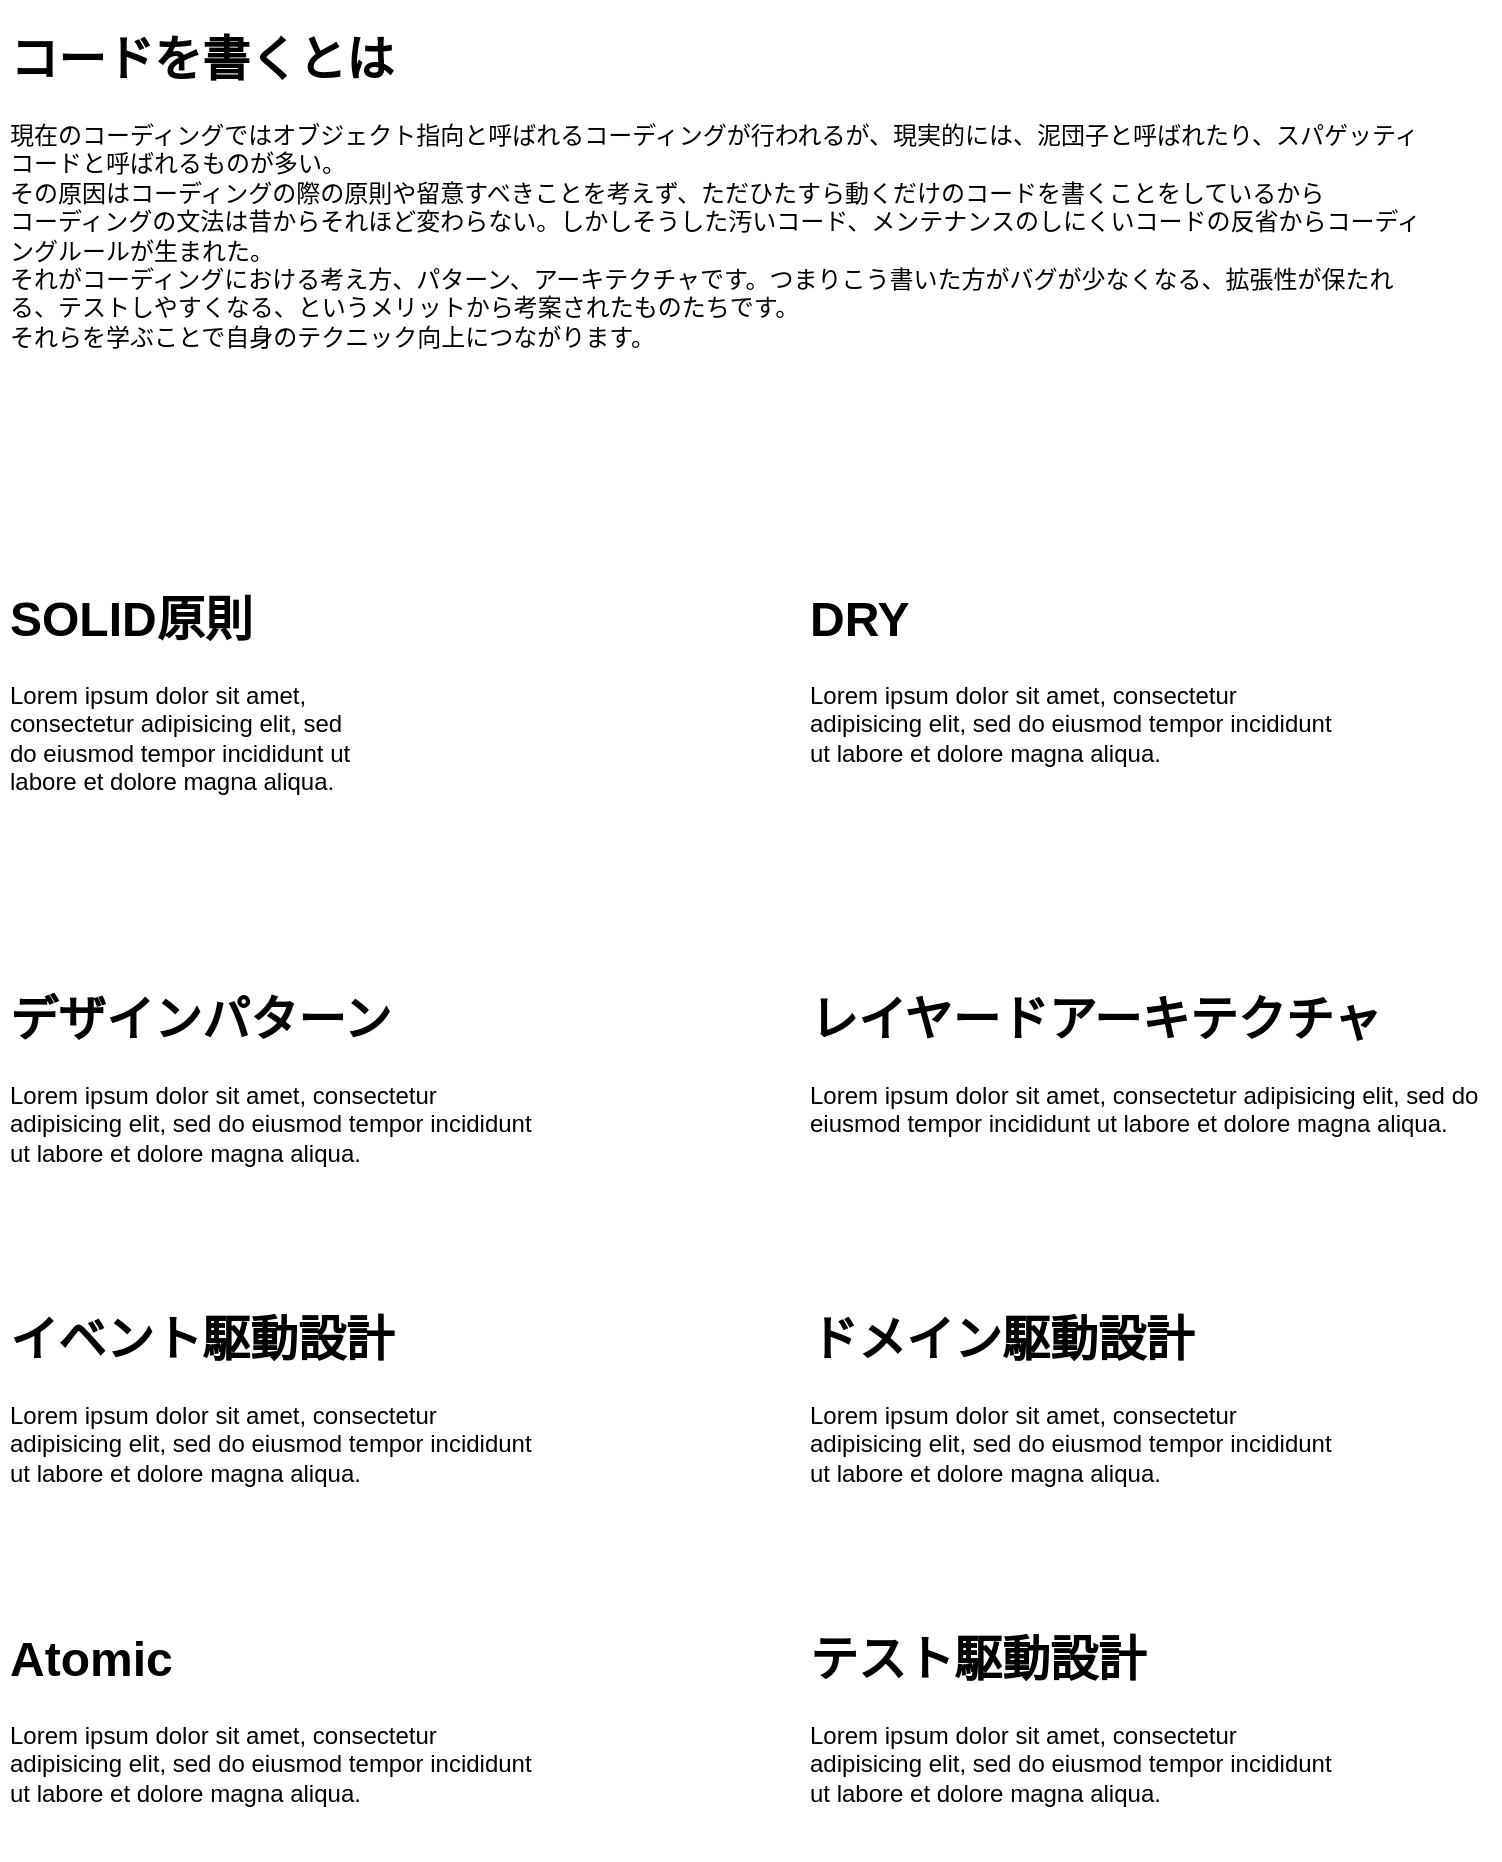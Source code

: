 <?xml version="1.0" encoding="UTF-8"?>
<!-- Do not edit this file with editors other than draw.io -->
<!DOCTYPE svg PUBLIC "-//W3C//DTD SVG 1.1//EN" "http://www.w3.org/Graphics/SVG/1.1/DTD/svg11.dtd">
<svg xmlns="http://www.w3.org/2000/svg" xmlns:xlink="http://www.w3.org/1999/xlink" version="1.1" width="751px" height="931px" viewBox="-0.5 -0.5 751 931" content="&lt;mxfile host=&quot;Electron&quot; modified=&quot;2023-07-12T05:09:35.572Z&quot; agent=&quot;Mozilla/5.0 (Macintosh; Intel Mac OS X 10_15_7) AppleWebKit/537.36 (KHTML, like Gecko) draw.io/21.5.1 Chrome/112.0.561.204 Electron/24.6.0 Safari/537.36&quot; etag=&quot;UVd-p2AfyPi3P6wLaQk8&quot; version=&quot;21.5.1&quot; type=&quot;device&quot; pages=&quot;6&quot;&gt;&#10;  &lt;diagram id=&quot;23iRSUPoRavnBvh4doch&quot; name=&quot;Page-1&quot;&gt;&#10;    &lt;mxGraphModel dx=&quot;1157&quot; dy=&quot;783&quot; grid=&quot;0&quot; gridSize=&quot;10&quot; guides=&quot;1&quot; tooltips=&quot;1&quot; connect=&quot;1&quot; arrows=&quot;1&quot; fold=&quot;1&quot; page=&quot;1&quot; pageScale=&quot;1&quot; pageWidth=&quot;827&quot; pageHeight=&quot;1169&quot; math=&quot;0&quot; shadow=&quot;0&quot;&gt;&#10;      &lt;root&gt;&#10;        &lt;mxCell id=&quot;0&quot; /&gt;&#10;        &lt;mxCell id=&quot;1&quot; parent=&quot;0&quot; /&gt;&#10;        &lt;mxCell id=&quot;8ZhoyE12Psg8ZXVq8ZJW-2&quot; value=&quot;&amp;lt;h1&amp;gt;SOLID原則&amp;lt;/h1&amp;gt;&amp;lt;p&amp;gt;Lorem ipsum dolor sit amet, consectetur adipisicing elit, sed do eiusmod tempor incididunt ut labore et dolore magna aliqua.&amp;lt;/p&amp;gt;&quot; style=&quot;text;html=1;strokeColor=none;fillColor=none;spacing=5;spacingTop=-20;whiteSpace=wrap;overflow=hidden;rounded=0;&quot; parent=&quot;1&quot; vertex=&quot;1&quot;&gt;&#10;          &lt;mxGeometry x=&quot;40&quot; y=&quot;320&quot; width=&quot;190&quot; height=&quot;120&quot; as=&quot;geometry&quot; /&gt;&#10;        &lt;/mxCell&gt;&#10;        &lt;mxCell id=&quot;8ZhoyE12Psg8ZXVq8ZJW-3&quot; value=&quot;&amp;lt;h1&amp;gt;コードを書くとは&amp;lt;/h1&amp;gt;&amp;lt;p&amp;gt;現在のコーディングではオブジェクト指向と呼ばれるコーディングが行われるが、現実的には、泥団子と呼ばれたり、スパゲッティコードと呼ばれるものが多い。&amp;lt;br&amp;gt;&amp;lt;span style=&amp;quot;background-color: initial;&amp;quot;&amp;gt;その原因はコーディングの際の原則や留意すべきことを考えず、ただひたすら動くだけのコードを書くことをしているから&amp;lt;br&amp;gt;&amp;lt;/span&amp;gt;&amp;lt;span style=&amp;quot;background-color: initial;&amp;quot;&amp;gt;コーディングの文法は昔からそれほど変わらない。しかしそうした汚いコード、メンテナンスのしにくいコードの反省からコーディングルールが生まれた。&amp;lt;br&amp;gt;&amp;lt;/span&amp;gt;&amp;lt;span style=&amp;quot;background-color: initial;&amp;quot;&amp;gt;それがコーディングにおける考え方、パターン、アーキテクチャです。つまりこう書いた方がバグが少なくなる、拡張性が保たれる、テストしやすくなる、というメリットから考案されたものたちです。&amp;lt;br&amp;gt;&amp;lt;/span&amp;gt;&amp;lt;span style=&amp;quot;background-color: initial;&amp;quot;&amp;gt;それらを学ぶことで自身のテクニック向上につながります。&amp;lt;/span&amp;gt;&amp;lt;/p&amp;gt;&quot; style=&quot;text;html=1;strokeColor=none;fillColor=none;spacing=5;spacingTop=-20;whiteSpace=wrap;overflow=hidden;rounded=0;&quot; parent=&quot;1&quot; vertex=&quot;1&quot;&gt;&#10;          &lt;mxGeometry x=&quot;40&quot; y=&quot;40&quot; width=&quot;720&quot; height=&quot;183&quot; as=&quot;geometry&quot; /&gt;&#10;        &lt;/mxCell&gt;&#10;        &lt;mxCell id=&quot;8ZhoyE12Psg8ZXVq8ZJW-4&quot; value=&quot;&amp;lt;h1&amp;gt;デザインパターン&amp;lt;/h1&amp;gt;&amp;lt;p&amp;gt;Lorem ipsum dolor sit amet, consectetur adipisicing elit, sed do eiusmod tempor incididunt ut labore et dolore magna aliqua.&amp;lt;/p&amp;gt;&quot; style=&quot;text;html=1;strokeColor=none;fillColor=none;spacing=5;spacingTop=-20;whiteSpace=wrap;overflow=hidden;rounded=0;&quot; parent=&quot;1&quot; vertex=&quot;1&quot;&gt;&#10;          &lt;mxGeometry x=&quot;40&quot; y=&quot;520&quot; width=&quot;280&quot; height=&quot;120&quot; as=&quot;geometry&quot; /&gt;&#10;        &lt;/mxCell&gt;&#10;        &lt;mxCell id=&quot;8ZhoyE12Psg8ZXVq8ZJW-5&quot; value=&quot;&amp;lt;h1&amp;gt;イベント駆動設計&amp;lt;/h1&amp;gt;&amp;lt;p&amp;gt;Lorem ipsum dolor sit amet, consectetur adipisicing elit, sed do eiusmod tempor incididunt ut labore et dolore magna aliqua.&amp;lt;/p&amp;gt;&quot; style=&quot;text;html=1;strokeColor=none;fillColor=none;spacing=5;spacingTop=-20;whiteSpace=wrap;overflow=hidden;rounded=0;&quot; parent=&quot;1&quot; vertex=&quot;1&quot;&gt;&#10;          &lt;mxGeometry x=&quot;40&quot; y=&quot;680&quot; width=&quot;280&quot; height=&quot;120&quot; as=&quot;geometry&quot; /&gt;&#10;        &lt;/mxCell&gt;&#10;        &lt;mxCell id=&quot;8ZhoyE12Psg8ZXVq8ZJW-6&quot; value=&quot;&amp;lt;h1&amp;gt;ドメイン駆動設計&amp;lt;/h1&amp;gt;&amp;lt;p&amp;gt;Lorem ipsum dolor sit amet, consectetur adipisicing elit, sed do eiusmod tempor incididunt ut labore et dolore magna aliqua.&amp;lt;/p&amp;gt;&quot; style=&quot;text;html=1;strokeColor=none;fillColor=none;spacing=5;spacingTop=-20;whiteSpace=wrap;overflow=hidden;rounded=0;&quot; parent=&quot;1&quot; vertex=&quot;1&quot;&gt;&#10;          &lt;mxGeometry x=&quot;440&quot; y=&quot;680&quot; width=&quot;280&quot; height=&quot;120&quot; as=&quot;geometry&quot; /&gt;&#10;        &lt;/mxCell&gt;&#10;        &lt;mxCell id=&quot;8ZhoyE12Psg8ZXVq8ZJW-7&quot; value=&quot;&amp;lt;h1&amp;gt;レイヤードアーキテクチャ&amp;lt;/h1&amp;gt;&amp;lt;p&amp;gt;Lorem ipsum dolor sit amet, consectetur adipisicing elit, sed do eiusmod tempor incididunt ut labore et dolore magna aliqua.&amp;lt;/p&amp;gt;&quot; style=&quot;text;html=1;strokeColor=none;fillColor=none;spacing=5;spacingTop=-20;whiteSpace=wrap;overflow=hidden;rounded=0;&quot; parent=&quot;1&quot; vertex=&quot;1&quot;&gt;&#10;          &lt;mxGeometry x=&quot;440&quot; y=&quot;520&quot; width=&quot;350&quot; height=&quot;120&quot; as=&quot;geometry&quot; /&gt;&#10;        &lt;/mxCell&gt;&#10;        &lt;mxCell id=&quot;8ZhoyE12Psg8ZXVq8ZJW-8&quot; value=&quot;&amp;lt;h1&amp;gt;DRY&amp;lt;/h1&amp;gt;&amp;lt;p&amp;gt;Lorem ipsum dolor sit amet, consectetur adipisicing elit, sed do eiusmod tempor incididunt ut labore et dolore magna aliqua.&amp;lt;/p&amp;gt;&quot; style=&quot;text;html=1;strokeColor=none;fillColor=none;spacing=5;spacingTop=-20;whiteSpace=wrap;overflow=hidden;rounded=0;&quot; parent=&quot;1&quot; vertex=&quot;1&quot;&gt;&#10;          &lt;mxGeometry x=&quot;440&quot; y=&quot;320&quot; width=&quot;280&quot; height=&quot;120&quot; as=&quot;geometry&quot; /&gt;&#10;        &lt;/mxCell&gt;&#10;        &lt;mxCell id=&quot;8ZhoyE12Psg8ZXVq8ZJW-9&quot; value=&quot;&amp;lt;h1&amp;gt;Atomic&amp;lt;/h1&amp;gt;&amp;lt;p&amp;gt;Lorem ipsum dolor sit amet, consectetur adipisicing elit, sed do eiusmod tempor incididunt ut labore et dolore magna aliqua.&amp;lt;/p&amp;gt;&quot; style=&quot;text;html=1;strokeColor=none;fillColor=none;spacing=5;spacingTop=-20;whiteSpace=wrap;overflow=hidden;rounded=0;&quot; parent=&quot;1&quot; vertex=&quot;1&quot;&gt;&#10;          &lt;mxGeometry x=&quot;40&quot; y=&quot;840&quot; width=&quot;280&quot; height=&quot;120&quot; as=&quot;geometry&quot; /&gt;&#10;        &lt;/mxCell&gt;&#10;        &lt;mxCell id=&quot;8ZhoyE12Psg8ZXVq8ZJW-10&quot; value=&quot;&amp;lt;h1&amp;gt;テスト駆動設計&amp;lt;/h1&amp;gt;&amp;lt;p&amp;gt;Lorem ipsum dolor sit amet, consectetur adipisicing elit, sed do eiusmod tempor incididunt ut labore et dolore magna aliqua.&amp;lt;/p&amp;gt;&quot; style=&quot;text;html=1;strokeColor=none;fillColor=none;spacing=5;spacingTop=-20;whiteSpace=wrap;overflow=hidden;rounded=0;&quot; parent=&quot;1&quot; vertex=&quot;1&quot;&gt;&#10;          &lt;mxGeometry x=&quot;440&quot; y=&quot;840&quot; width=&quot;280&quot; height=&quot;120&quot; as=&quot;geometry&quot; /&gt;&#10;        &lt;/mxCell&gt;&#10;      &lt;/root&gt;&#10;    &lt;/mxGraphModel&gt;&#10;  &lt;/diagram&gt;&#10;  &lt;diagram id=&quot;hVMTptp6iDpyrVQRq9mV&quot; name=&quot;凝集度と結合度&quot;&gt;&#10;    &lt;mxGraphModel dx=&quot;818&quot; dy=&quot;554&quot; grid=&quot;0&quot; gridSize=&quot;10&quot; guides=&quot;1&quot; tooltips=&quot;1&quot; connect=&quot;1&quot; arrows=&quot;1&quot; fold=&quot;1&quot; page=&quot;1&quot; pageScale=&quot;1&quot; pageWidth=&quot;827&quot; pageHeight=&quot;1169&quot; math=&quot;0&quot; shadow=&quot;0&quot;&gt;&#10;      &lt;root&gt;&#10;        &lt;mxCell id=&quot;0&quot; /&gt;&#10;        &lt;mxCell id=&quot;1&quot; parent=&quot;0&quot; /&gt;&#10;        &lt;mxCell id=&quot;jbYZE0S0Y6yiC4pBRhsV-1&quot; value=&quot;&amp;lt;h1&amp;gt;凝集度&amp;lt;/h1&amp;gt;&amp;lt;p&amp;gt;アプリケーションを構成するモジュール(クラス, パッケージ等)が、その責務(Responsibility)ごとに集まっている状態&amp;lt;/p&amp;gt;&amp;lt;p&amp;gt;&amp;lt;font color=&amp;quot;#0000ff&amp;quot; style=&amp;quot;font-size: 14px;&amp;quot;&amp;gt;凝集度は高いほど良いとされている : 高凝集&amp;lt;/font&amp;gt;&amp;lt;/p&amp;gt;&amp;lt;p&amp;gt;凝集度の高いクラスは、他のクラスなどへの依存性が低く、保守性や再利用性に優れている&amp;lt;/p&amp;gt;&amp;lt;p&amp;gt;凝集度の低いクラスは、そのクラスが担っている責務が不明瞭になり、無関係な責務に利用されたりしてしまう&amp;lt;/p&amp;gt;&amp;lt;p&amp;gt;クラスを作成するときに、共通メソッドはできるだけ共通化するという教え方がされることがありますが、なんでもかんでも共通化すると、責務がわからなくなり、このメソッドが至る所で利用されるようになり、そのメソッドのコードに変更があると、影響範囲がとてつもなく広くなる。高凝集は良いことですが、責務を超えた高凝集はだめということ。&amp;lt;br&amp;gt;例えば、顧客テーブルを読み込むメソッドがあったとします。&amp;lt;br&amp;gt;このメソッドを利用する画面が管理画面と利用者画面の二つがあります。&amp;lt;br&amp;gt;そうするとCustomer getCustomerData(string id) のなかでIf文で呼び出し画面ごとの区分けをする必要が出てしまいます&amp;lt;/p&amp;gt;&quot; style=&quot;text;html=1;strokeColor=none;fillColor=none;spacing=5;spacingTop=-20;whiteSpace=wrap;overflow=hidden;rounded=0;&quot; parent=&quot;1&quot; vertex=&quot;1&quot;&gt;&#10;          &lt;mxGeometry x=&quot;60&quot; y=&quot;40&quot; width=&quot;710&quot; height=&quot;250&quot; as=&quot;geometry&quot; /&gt;&#10;        &lt;/mxCell&gt;&#10;        &lt;mxCell id=&quot;jbYZE0S0Y6yiC4pBRhsV-2&quot; value=&quot;顧客&quot; style=&quot;shape=umlActor;verticalLabelPosition=bottom;verticalAlign=top;html=1;outlineConnect=0;&quot; parent=&quot;1&quot; vertex=&quot;1&quot;&gt;&#10;          &lt;mxGeometry x=&quot;530&quot; y=&quot;320&quot; width=&quot;30&quot; height=&quot;60&quot; as=&quot;geometry&quot; /&gt;&#10;        &lt;/mxCell&gt;&#10;        &lt;mxCell id=&quot;jbYZE0S0Y6yiC4pBRhsV-3&quot; value=&quot;管理者&quot; style=&quot;shape=umlActor;verticalLabelPosition=bottom;verticalAlign=top;html=1;outlineConnect=0;&quot; parent=&quot;1&quot; vertex=&quot;1&quot;&gt;&#10;          &lt;mxGeometry x=&quot;110&quot; y=&quot;320&quot; width=&quot;30&quot; height=&quot;60&quot; as=&quot;geometry&quot; /&gt;&#10;        &lt;/mxCell&gt;&#10;        &lt;mxCell id=&quot;jbYZE0S0Y6yiC4pBRhsV-10&quot; style=&quot;edgeStyle=orthogonalEdgeStyle;rounded=0;orthogonalLoop=1;jettySize=auto;html=1;entryX=0.5;entryY=0;entryDx=0;entryDy=0;&quot; parent=&quot;1&quot; source=&quot;jbYZE0S0Y6yiC4pBRhsV-7&quot; target=&quot;jbYZE0S0Y6yiC4pBRhsV-9&quot; edge=&quot;1&quot;&gt;&#10;          &lt;mxGeometry relative=&quot;1&quot; as=&quot;geometry&quot; /&gt;&#10;        &lt;/mxCell&gt;&#10;        &lt;mxCell id=&quot;jbYZE0S0Y6yiC4pBRhsV-7&quot; value=&quot;顧客管理画面&quot; style=&quot;label;whiteSpace=wrap;html=1;image=img/clipart/Gear_128x128.png&quot; parent=&quot;1&quot; vertex=&quot;1&quot;&gt;&#10;          &lt;mxGeometry x=&quot;160&quot; y=&quot;330&quot; width=&quot;140&quot; height=&quot;60&quot; as=&quot;geometry&quot; /&gt;&#10;        &lt;/mxCell&gt;&#10;        &lt;mxCell id=&quot;jbYZE0S0Y6yiC4pBRhsV-13&quot; style=&quot;rounded=0;orthogonalLoop=1;jettySize=auto;html=1;entryX=1;entryY=0.5;entryDx=0;entryDy=0;exitX=0.5;exitY=1;exitDx=0;exitDy=0;&quot; parent=&quot;1&quot; source=&quot;jbYZE0S0Y6yiC4pBRhsV-8&quot; target=&quot;jbYZE0S0Y6yiC4pBRhsV-9&quot; edge=&quot;1&quot;&gt;&#10;          &lt;mxGeometry relative=&quot;1&quot; as=&quot;geometry&quot; /&gt;&#10;        &lt;/mxCell&gt;&#10;        &lt;mxCell id=&quot;jbYZE0S0Y6yiC4pBRhsV-8&quot; value=&quot;利用者画面&quot; style=&quot;label;whiteSpace=wrap;html=1;image=img/clipart/Gear_128x128.png&quot; parent=&quot;1&quot; vertex=&quot;1&quot;&gt;&#10;          &lt;mxGeometry x=&quot;570&quot; y=&quot;330&quot; width=&quot;140&quot; height=&quot;60&quot; as=&quot;geometry&quot; /&gt;&#10;        &lt;/mxCell&gt;&#10;        &lt;mxCell id=&quot;jbYZE0S0Y6yiC4pBRhsV-9&quot; value=&quot;Customer getCustomerData(string id)&quot; style=&quot;rounded=0;whiteSpace=wrap;html=1;&quot; parent=&quot;1&quot; vertex=&quot;1&quot;&gt;&#10;          &lt;mxGeometry x=&quot;100&quot; y=&quot;490&quot; width=&quot;260&quot; height=&quot;60&quot; as=&quot;geometry&quot; /&gt;&#10;        &lt;/mxCell&gt;&#10;        &lt;mxCell id=&quot;jbYZE0S0Y6yiC4pBRhsV-11&quot; value=&quot;1. 最初は管理者が顧客情報を管理するために作った&quot; style=&quot;text;html=1;align=center;verticalAlign=middle;resizable=0;points=[];autosize=1;strokeColor=none;fillColor=none;&quot; parent=&quot;1&quot; vertex=&quot;1&quot;&gt;&#10;          &lt;mxGeometry x=&quot;95&quot; y=&quot;555&quot; width=&quot;300&quot; height=&quot;30&quot; as=&quot;geometry&quot; /&gt;&#10;        &lt;/mxCell&gt;&#10;        &lt;mxCell id=&quot;jbYZE0S0Y6yiC4pBRhsV-14&quot; value=&quot;2. 利用者画面からも利用できるようにしたい&quot; style=&quot;text;html=1;align=center;verticalAlign=middle;resizable=0;points=[];autosize=1;strokeColor=none;fillColor=none;&quot; parent=&quot;1&quot; vertex=&quot;1&quot;&gt;&#10;          &lt;mxGeometry x=&quot;447&quot; y=&quot;475&quot; width=&quot;260&quot; height=&quot;30&quot; as=&quot;geometry&quot; /&gt;&#10;        &lt;/mxCell&gt;&#10;        &lt;mxCell id=&quot;jbYZE0S0Y6yiC4pBRhsV-17&quot; value=&quot;&quot; style=&quot;edgeStyle=orthogonalEdgeStyle;rounded=0;orthogonalLoop=1;jettySize=auto;html=1;&quot; parent=&quot;1&quot; source=&quot;jbYZE0S0Y6yiC4pBRhsV-15&quot; target=&quot;jbYZE0S0Y6yiC4pBRhsV-16&quot; edge=&quot;1&quot;&gt;&#10;          &lt;mxGeometry relative=&quot;1&quot; as=&quot;geometry&quot; /&gt;&#10;        &lt;/mxCell&gt;&#10;        &lt;mxCell id=&quot;jbYZE0S0Y6yiC4pBRhsV-15&quot; value=&quot;3. 管理者画面開発で顧客管理画面で支払い遅延している顧客の場合、顧客名に(警告)がつくよう修正した&quot; style=&quot;text;html=1;align=center;verticalAlign=middle;resizable=0;points=[];autosize=1;strokeColor=none;fillColor=none;&quot; parent=&quot;1&quot; vertex=&quot;1&quot;&gt;&#10;          &lt;mxGeometry x=&quot;124&quot; y=&quot;600&quot; width=&quot;580&quot; height=&quot;30&quot; as=&quot;geometry&quot; /&gt;&#10;        &lt;/mxCell&gt;&#10;        &lt;mxCell id=&quot;jbYZE0S0Y6yiC4pBRhsV-16&quot; value=&quot;利用者画面でも(警告)が表示されるようになってしまい、リリース後にクレームが来た&quot; style=&quot;text;html=1;align=center;verticalAlign=middle;resizable=0;points=[];autosize=1;strokeColor=none;fillColor=none;fontColor=#CC0000;&quot; parent=&quot;1&quot; vertex=&quot;1&quot;&gt;&#10;          &lt;mxGeometry x=&quot;169&quot; y=&quot;650&quot; width=&quot;490&quot; height=&quot;30&quot; as=&quot;geometry&quot; /&gt;&#10;        &lt;/mxCell&gt;&#10;        &lt;mxCell id=&quot;jbYZE0S0Y6yiC4pBRhsV-18&quot; value=&quot;&amp;lt;h1&amp;gt;結合度&amp;lt;/h1&amp;gt;&amp;lt;p&amp;gt;アプリケーションを構成するモジュールやクラスの依存関係の度合いを示す&amp;lt;/p&amp;gt;&amp;lt;p style=&amp;quot;font-size: 14px;&amp;quot;&amp;gt;&amp;lt;font color=&amp;quot;#0000ff&amp;quot; style=&amp;quot;font-size: 14px;&amp;quot;&amp;gt;結合度は低いほど良いとされている : 疎結合&amp;lt;/font&amp;gt;&amp;lt;/p&amp;gt;&amp;lt;p style=&amp;quot;font-size: 14px;&amp;quot;&amp;gt;クラスAの中でクラスBを使用している場合、クラスBの変更があるとクラスBを使用している全てのクラスやメソッドに影響が出る&amp;lt;br&amp;gt;また、クラスBに修正が行われた結果、クラスBにバグが生じた場合、それを利用しているクラスAはコンパイルできなくなる&amp;lt;/p&amp;gt;&quot; style=&quot;text;html=1;strokeColor=none;fillColor=none;spacing=5;spacingTop=-20;whiteSpace=wrap;overflow=hidden;rounded=0;&quot; parent=&quot;1&quot; vertex=&quot;1&quot;&gt;&#10;          &lt;mxGeometry x=&quot;40&quot; y=&quot;730&quot; width=&quot;710&quot; height=&quot;177&quot; as=&quot;geometry&quot; /&gt;&#10;        &lt;/mxCell&gt;&#10;        &lt;mxCell id=&quot;jbYZE0S0Y6yiC4pBRhsV-22&quot; value=&quot;ClassA&quot; style=&quot;swimlane;fontStyle=1;align=center;verticalAlign=top;childLayout=stackLayout;horizontal=1;startSize=26;horizontalStack=0;resizeParent=1;resizeParentMax=0;resizeLast=0;collapsible=1;marginBottom=0;whiteSpace=wrap;html=1;&quot; parent=&quot;1&quot; vertex=&quot;1&quot;&gt;&#10;          &lt;mxGeometry x=&quot;80&quot; y=&quot;910&quot; width=&quot;160&quot; height=&quot;130&quot; as=&quot;geometry&quot; /&gt;&#10;        &lt;/mxCell&gt;&#10;        &lt;mxCell id=&quot;jbYZE0S0Y6yiC4pBRhsV-23&quot; value=&quot;+ ClassB b&quot; style=&quot;text;strokeColor=none;fillColor=none;align=left;verticalAlign=top;spacingLeft=4;spacingRight=4;overflow=hidden;rotatable=0;points=[[0,0.5],[1,0.5]];portConstraint=eastwest;whiteSpace=wrap;html=1;&quot; parent=&quot;jbYZE0S0Y6yiC4pBRhsV-22&quot; vertex=&quot;1&quot;&gt;&#10;          &lt;mxGeometry y=&quot;26&quot; width=&quot;160&quot; height=&quot;26&quot; as=&quot;geometry&quot; /&gt;&#10;        &lt;/mxCell&gt;&#10;        &lt;mxCell id=&quot;jbYZE0S0Y6yiC4pBRhsV-24&quot; value=&quot;&quot; style=&quot;line;strokeWidth=1;fillColor=none;align=left;verticalAlign=middle;spacingTop=-1;spacingLeft=3;spacingRight=3;rotatable=0;labelPosition=right;points=[];portConstraint=eastwest;strokeColor=inherit;&quot; parent=&quot;jbYZE0S0Y6yiC4pBRhsV-22&quot; vertex=&quot;1&quot;&gt;&#10;          &lt;mxGeometry y=&quot;52&quot; width=&quot;160&quot; height=&quot;8&quot; as=&quot;geometry&quot; /&gt;&#10;        &lt;/mxCell&gt;&#10;        &lt;mxCell id=&quot;jbYZE0S0Y6yiC4pBRhsV-25&quot; value=&quot;+ method() {&amp;lt;br&amp;gt;&amp;amp;nbsp; &amp;amp;nbsp; &amp;amp;nbsp;b = new ClassB();&amp;lt;br&amp;gt;&amp;amp;nbsp; &amp;amp;nbsp; &amp;amp;nbsp;int a = b.doMethod(10);&amp;lt;br&amp;gt;}&quot; style=&quot;text;strokeColor=none;fillColor=none;align=left;verticalAlign=top;spacingLeft=4;spacingRight=4;overflow=hidden;rotatable=0;points=[[0,0.5],[1,0.5]];portConstraint=eastwest;whiteSpace=wrap;html=1;&quot; parent=&quot;jbYZE0S0Y6yiC4pBRhsV-22&quot; vertex=&quot;1&quot;&gt;&#10;          &lt;mxGeometry y=&quot;60&quot; width=&quot;160&quot; height=&quot;70&quot; as=&quot;geometry&quot; /&gt;&#10;        &lt;/mxCell&gt;&#10;        &lt;mxCell id=&quot;jbYZE0S0Y6yiC4pBRhsV-26&quot; value=&quot;ClassB&quot; style=&quot;swimlane;fontStyle=1;align=center;verticalAlign=top;childLayout=stackLayout;horizontal=1;startSize=26;horizontalStack=0;resizeParent=1;resizeParentMax=0;resizeLast=0;collapsible=1;marginBottom=0;whiteSpace=wrap;html=1;&quot; parent=&quot;1&quot; vertex=&quot;1&quot;&gt;&#10;          &lt;mxGeometry x=&quot;380&quot; y=&quot;910&quot; width=&quot;160&quot; height=&quot;130&quot; as=&quot;geometry&quot; /&gt;&#10;        &lt;/mxCell&gt;&#10;        &lt;mxCell id=&quot;jbYZE0S0Y6yiC4pBRhsV-28&quot; value=&quot;&quot; style=&quot;line;strokeWidth=1;fillColor=none;align=left;verticalAlign=middle;spacingTop=-1;spacingLeft=3;spacingRight=3;rotatable=0;labelPosition=right;points=[];portConstraint=eastwest;strokeColor=inherit;&quot; parent=&quot;jbYZE0S0Y6yiC4pBRhsV-26&quot; vertex=&quot;1&quot;&gt;&#10;          &lt;mxGeometry y=&quot;26&quot; width=&quot;160&quot; height=&quot;8&quot; as=&quot;geometry&quot; /&gt;&#10;        &lt;/mxCell&gt;&#10;        &lt;mxCell id=&quot;jbYZE0S0Y6yiC4pBRhsV-29&quot; value=&quot;+ doMethod(int num) {&amp;lt;br&amp;gt;&amp;amp;nbsp; &amp;amp;nbsp; &amp;amp;nbsp;修正したらバグった💦&amp;lt;br&amp;gt;}&quot; style=&quot;text;strokeColor=none;fillColor=none;align=left;verticalAlign=top;spacingLeft=4;spacingRight=4;overflow=hidden;rotatable=0;points=[[0,0.5],[1,0.5]];portConstraint=eastwest;whiteSpace=wrap;html=1;&quot; parent=&quot;jbYZE0S0Y6yiC4pBRhsV-26&quot; vertex=&quot;1&quot;&gt;&#10;          &lt;mxGeometry y=&quot;34&quot; width=&quot;160&quot; height=&quot;96&quot; as=&quot;geometry&quot; /&gt;&#10;        &lt;/mxCell&gt;&#10;        &lt;mxCell id=&quot;jbYZE0S0Y6yiC4pBRhsV-30&quot; style=&quot;rounded=0;orthogonalLoop=1;jettySize=auto;html=1;entryX=0;entryY=0.5;entryDx=0;entryDy=0;endArrow=block;endFill=1;&quot; parent=&quot;1&quot; source=&quot;jbYZE0S0Y6yiC4pBRhsV-23&quot; edge=&quot;1&quot;&gt;&#10;          &lt;mxGeometry relative=&quot;1&quot; as=&quot;geometry&quot;&gt;&#10;            &lt;mxPoint x=&quot;380&quot; y=&quot;949&quot; as=&quot;targetPoint&quot; /&gt;&#10;          &lt;/mxGeometry&gt;&#10;        &lt;/mxCell&gt;&#10;        &lt;mxCell id=&quot;5akI4LCmDeSlnDPPpAO7-1&quot; value=&quot;オブジェクト指向の特徴として継承や再利用があるが、関心や責務が分離されず、やみくもに行われると、&amp;lt;br style=&amp;quot;font-size: 14px;&amp;quot;&amp;gt;結果としてスパゲッティコードや泥団子の完成となります。&quot; style=&quot;text;html=1;align=left;verticalAlign=middle;resizable=0;points=[];autosize=1;strokeColor=#d6b656;fillColor=#fff2cc;fontSize=14;&quot; parent=&quot;1&quot; vertex=&quot;1&quot;&gt;&#10;          &lt;mxGeometry x=&quot;60&quot; y=&quot;1090&quot; width=&quot;690&quot; height=&quot;50&quot; as=&quot;geometry&quot; /&gt;&#10;        &lt;/mxCell&gt;&#10;        &lt;mxCell id=&quot;VwBCt1p_0NP5L_gfF8Tw-1&quot; value=&quot;高凝集は責務分離が果たされている中での共通メソッドとすべき&quot; style=&quot;text;html=1;align=center;verticalAlign=middle;resizable=0;points=[];autosize=1;strokeColor=none;fillColor=none;&quot; vertex=&quot;1&quot; parent=&quot;1&quot;&gt;&#10;          &lt;mxGeometry x=&quot;87&quot; y=&quot;447&quot; width=&quot;365&quot; height=&quot;26&quot; as=&quot;geometry&quot; /&gt;&#10;        &lt;/mxCell&gt;&#10;        &lt;mxCell id=&quot;VwBCt1p_0NP5L_gfF8Tw-2&quot; value=&quot;実現するために使用されるのがインターフェイス&quot; style=&quot;text;html=1;align=center;verticalAlign=middle;resizable=0;points=[];autosize=1;strokeColor=none;fillColor=none;&quot; vertex=&quot;1&quot; parent=&quot;1&quot;&gt;&#10;          &lt;mxGeometry x=&quot;134&quot; y=&quot;1055&quot; width=&quot;280&quot; height=&quot;26&quot; as=&quot;geometry&quot; /&gt;&#10;        &lt;/mxCell&gt;&#10;        &lt;mxCell id=&quot;y4japhMFGM0sE7Zl7PEC-1&quot; value=&quot;インターフェイス&amp;lt;br&amp;gt;implement(継承)&amp;lt;br&amp;gt;-&amp;amp;gt;機能を実奏した新しいクラスを作る&amp;lt;br&amp;gt;&amp;lt;br&amp;gt;結合度を下げる&amp;lt;br&amp;gt;継承するクラスは一つだけ&quot; style=&quot;text;html=1;align=center;verticalAlign=middle;resizable=0;points=[];autosize=1;strokeColor=none;fillColor=none;&quot; vertex=&quot;1&quot; parent=&quot;1&quot;&gt;&#10;          &lt;mxGeometry x=&quot;567&quot; y=&quot;933&quot; width=&quot;220&quot; height=&quot;98&quot; as=&quot;geometry&quot; /&gt;&#10;        &lt;/mxCell&gt;&#10;      &lt;/root&gt;&#10;    &lt;/mxGraphModel&gt;&#10;  &lt;/diagram&gt;&#10;  &lt;diagram id=&quot;nUb2YIOp0cMXskgFpBwr&quot; name=&quot;SOLID&quot;&gt;&#10;    &lt;mxGraphModel dx=&quot;839&quot; dy=&quot;568&quot; grid=&quot;0&quot; gridSize=&quot;10&quot; guides=&quot;1&quot; tooltips=&quot;1&quot; connect=&quot;1&quot; arrows=&quot;1&quot; fold=&quot;1&quot; page=&quot;1&quot; pageScale=&quot;1&quot; pageWidth=&quot;827&quot; pageHeight=&quot;1169&quot; math=&quot;0&quot; shadow=&quot;0&quot;&gt;&#10;      &lt;root&gt;&#10;        &lt;mxCell id=&quot;0&quot; /&gt;&#10;        &lt;mxCell id=&quot;1&quot; parent=&quot;0&quot; /&gt;&#10;        &lt;mxCell id=&quot;n7u9YivRgViy3e6Xz8Mt-1&quot; value=&quot;&amp;lt;h1&amp;gt;SOLID原則 : ソフトウェアデザインの5つの原則&amp;lt;/h1&amp;gt;&amp;lt;p&amp;gt;S : 単一責務 (single-responsibility&amp;amp;nbsp;principle)&amp;lt;/p&amp;gt;&amp;lt;p&amp;gt;O : 開放と閉鎖（open/closed&amp;amp;nbsp;principle）&amp;lt;/p&amp;gt;&amp;lt;p&amp;gt;L : リスコフの置換（Liskov substitution&amp;amp;nbsp;principle）&amp;lt;/p&amp;gt;&amp;lt;p&amp;gt;I : インターフェイス分離 (interface segregation&amp;amp;nbsp;principle)&amp;lt;/p&amp;gt;&amp;lt;p&amp;gt;D : 依存性逆転（dependency inversion&amp;amp;nbsp;principle）&amp;lt;/p&amp;gt;&quot; style=&quot;text;html=1;strokeColor=none;fillColor=none;spacing=5;spacingTop=-20;whiteSpace=wrap;overflow=hidden;rounded=0;&quot; parent=&quot;1&quot; vertex=&quot;1&quot;&gt;&#10;          &lt;mxGeometry x=&quot;40&quot; y=&quot;40&quot; width=&quot;740&quot; height=&quot;180&quot; as=&quot;geometry&quot; /&gt;&#10;        &lt;/mxCell&gt;&#10;        &lt;mxCell id=&quot;fn9a_XEL65VADhuuKR3x-2&quot; value=&quot;&amp;lt;h1&amp;gt;S: 単一責務 (責務の分離)&amp;lt;/h1&amp;gt;&amp;lt;p style=&amp;quot;font-size: 16px;&amp;quot;&amp;gt;&amp;lt;font color=&amp;quot;#0000ff&amp;quot; style=&amp;quot;font-size: 16px;&amp;quot;&amp;gt;クラスを変更する理由は常に１つでなければならない&amp;lt;/font&amp;gt;&amp;lt;/p&amp;gt;&amp;lt;p style=&amp;quot;&amp;quot;&amp;gt;&amp;lt;font style=&amp;quot;font-size: 12px;&amp;quot;&amp;gt;肥大化したクラスの中を見ると、ありとあらゆるメソッドが混在し、クラスが様々な責務を負ってしまっている場合、それは単一責務の原則に違反したものとなっている。&amp;lt;/font&amp;gt;&amp;lt;/p&amp;gt;&amp;lt;p&amp;gt;原因は&amp;lt;br&amp;gt;・寄せ集めの共有メソッドをまとめたクラス&amp;lt;br&amp;gt;・クラスの責務を理解せず、クラスを少なくしてしまおうという考え方&amp;lt;br&amp;gt;・機能分けが明確にできていないままに始まってしまった開発&amp;lt;br&amp;gt;　　　などなど色々ある&amp;lt;/p&amp;gt;&amp;lt;p&amp;gt;ただし、この原則は指針であるべきで絶対ではない。&amp;lt;br&amp;gt;極端に守ろうとすると、貧血クラス(プロパティしかない、メソッドが一つしかない)が出来上がってしまう&amp;lt;br&amp;gt;結果的にそれらを結合するクラスを作成することになり、巨大なクラスと貧血クラスというアンバランスな状態なってしまう&amp;lt;br&amp;gt;&amp;lt;/p&amp;gt;&amp;lt;p&amp;gt;クラスをできるだけシンプルに保ち、そのクラスのコアとなる責務(タスク)に焦点を合わせて作成することが大切です&amp;lt;br&amp;gt;言い換えれば、このクラスは何をするクラスなのかが明確になっていることが大切ということです&amp;lt;/p&amp;gt;&quot; style=&quot;text;html=1;strokeColor=none;fillColor=none;spacing=5;spacingTop=-20;whiteSpace=wrap;overflow=hidden;rounded=0;&quot; parent=&quot;1&quot; vertex=&quot;1&quot;&gt;&#10;          &lt;mxGeometry x=&quot;40&quot; y=&quot;280&quot; width=&quot;720&quot; height=&quot;300&quot; as=&quot;geometry&quot; /&gt;&#10;        &lt;/mxCell&gt;&#10;        &lt;mxCell id=&quot;szDrwZrApUq5CaRQYe_3-1&quot; value=&quot;&amp;lt;h1&amp;gt;O: 開放と閉鎖 (Open / Close)&amp;lt;/h1&amp;gt;&amp;lt;p&amp;gt;&amp;lt;font color=&amp;quot;#0000ff&amp;quot; style=&amp;quot;font-size: 16px;&amp;quot;&amp;gt;モジュールは拡張に対しては開いていなければならないが修正に対しては閉じていなければならない&amp;lt;/font&amp;gt;&amp;lt;/p&amp;gt;&amp;lt;p&amp;gt;あるクラスやメソッドがあったとします&amp;lt;br&amp;gt;　その機能に関係した新しい機能を追加するときには、既存のコードをベースに追加ができるようになっていること&amp;lt;br&amp;gt;　オブジェクト指向における継承やOverride、インターフェース、ジェネリックの利用などがそれに該当します&amp;lt;/p&amp;gt;&amp;lt;p&amp;gt;　Closeとは、その機能を修正するときに既存コードを書き換えることによる影響度を最小限にするということ&amp;lt;br&amp;gt;　例えば、if文を追加して修正するのではなく、新しいクラスを作成して対応するなど&amp;lt;/p&amp;gt;&amp;lt;p&amp;gt;特にif文の追加で対応しているような修正があった場合は要注意&amp;lt;br&amp;gt;コードがどんどん汚くなり、いつしか誰も判読できないコードとなります&amp;lt;/p&amp;gt;&quot; style=&quot;text;html=1;strokeColor=none;fillColor=none;spacing=5;spacingTop=-20;whiteSpace=wrap;overflow=hidden;rounded=0;&quot; parent=&quot;1&quot; vertex=&quot;1&quot;&gt;&#10;          &lt;mxGeometry x=&quot;40&quot; y=&quot;640&quot; width=&quot;740&quot; height=&quot;220&quot; as=&quot;geometry&quot; /&gt;&#10;        &lt;/mxCell&gt;&#10;        &lt;mxCell id=&quot;b_cl77-zovkB4GotLsDa-2&quot; value=&quot;&amp;lt;h1&amp;gt;L: リスコフの置換&amp;amp;nbsp;&amp;lt;/h1&amp;gt;&amp;lt;p&amp;gt;&amp;lt;font color=&amp;quot;#0000ff&amp;quot; style=&amp;quot;font-size: 16px;&amp;quot;&amp;gt;派生クラスをその基底クラスと置き換えることができなければならない&amp;lt;/font&amp;gt;&amp;lt;/p&amp;gt;&amp;lt;p&amp;gt;野菜クラスという基底クラスがあったとします&amp;lt;br&amp;gt;派生クラスには大根クラス、にんじんクラス、玉ねぎクラスがあります&amp;lt;/p&amp;gt;&amp;lt;p&amp;gt;このとき基底クラスで、生産者は誰、生産地の都道府県、を表すメソッドがある&amp;lt;br&amp;gt;その場合、派生クラスの大根クラス・にんじんクラス・玉ねぎクラスのどのクラスでも同じメソッドが実装されていて、だれ・どこという情報が返されるべき&amp;lt;br&amp;gt;ところが、玉ねぎクラスだけは生産地を内部メソッドでさらに変換して、生産地が都道府県ではなく市町村を返していたら・・・&amp;lt;/p&amp;gt;&amp;lt;p&amp;gt;この場合は玉ねぎクラスはリスコフの置換の原則に違反していることになります&amp;lt;/p&amp;gt;&amp;lt;p&amp;gt;コード設計においては、基底クラスには契約(約束事)があるということです。&amp;lt;br&amp;gt;この契約に違反する派生クラスはだめってこと。&amp;lt;/p&amp;gt;&quot; style=&quot;text;html=1;strokeColor=none;fillColor=none;spacing=5;spacingTop=-20;whiteSpace=wrap;overflow=hidden;rounded=0;&quot; parent=&quot;1&quot; vertex=&quot;1&quot;&gt;&#10;          &lt;mxGeometry x=&quot;40&quot; y=&quot;910&quot; width=&quot;740&quot; height=&quot;250&quot; as=&quot;geometry&quot; /&gt;&#10;        &lt;/mxCell&gt;&#10;        &lt;mxCell id=&quot;b_cl77-zovkB4GotLsDa-3&quot; value=&quot;&amp;lt;h1&amp;gt;I: インターフェイス分離&amp;amp;nbsp;&amp;lt;/h1&amp;gt;&amp;lt;p&amp;gt;&amp;lt;font color=&amp;quot;#0000ff&amp;quot; style=&amp;quot;font-size: 16px;&amp;quot;&amp;gt;汎用なインターフェースが一つあるよりも、各クライアントに特化したインターフェースがたくさんあった方がよい&amp;lt;/font&amp;gt;&amp;lt;/p&amp;gt;&amp;lt;p&amp;gt;インターフェイスとはメソッドの定義が書かれた約束事ですが、扱い方に注意が必要です&amp;lt;/p&amp;gt;&amp;lt;p&amp;gt;クラスはその責務を実行するために様々なメソッドが実装されます。&amp;lt;br&amp;gt;このときインターフェイスを継承するわけですが、クラスに実装する全てのメソッドを一つのインターフェイスにまとめる必要はないということです&amp;lt;/p&amp;gt;&amp;lt;p&amp;gt;例えば注文クラスと配送クラスがあったとします。それぞれの責務は注文と配送です。&amp;lt;br&amp;gt;注文クラスでは顧客データから顧客名だけが必要です&amp;lt;br&amp;gt;配送クラスでは顧客データから顧客名と住所が必要となります&amp;lt;br&amp;gt;このとき、顧客インターフェイスを作成して、顧客名取得メソッドと住所取得メソッドの二つがあり、注文クラス、配送クラスそれぞれに継承させた場合、注文クラスでは不要なメソッドも実装しなければならないことになります。&amp;lt;/p&amp;gt;&quot; style=&quot;text;html=1;strokeColor=none;fillColor=none;spacing=5;spacingTop=-20;whiteSpace=wrap;overflow=hidden;rounded=0;&quot; parent=&quot;1&quot; vertex=&quot;1&quot;&gt;&#10;          &lt;mxGeometry x=&quot;40&quot; y=&quot;1200&quot; width=&quot;740&quot; height=&quot;260&quot; as=&quot;geometry&quot; /&gt;&#10;        &lt;/mxCell&gt;&#10;        &lt;mxCell id=&quot;b_cl77-zovkB4GotLsDa-4&quot; value=&quot;注文クラス&quot; style=&quot;swimlane;fontStyle=0;childLayout=stackLayout;horizontal=1;startSize=26;fillColor=none;horizontalStack=0;resizeParent=1;resizeParentMax=0;resizeLast=0;collapsible=1;marginBottom=0;whiteSpace=wrap;html=1;&quot; parent=&quot;1&quot; vertex=&quot;1&quot;&gt;&#10;          &lt;mxGeometry x=&quot;320&quot; y=&quot;1480&quot; width=&quot;140&quot; height=&quot;78&quot; as=&quot;geometry&quot; /&gt;&#10;        &lt;/mxCell&gt;&#10;        &lt;mxCell id=&quot;b_cl77-zovkB4GotLsDa-5&quot; value=&quot;+ getCustomerName&quot; style=&quot;text;strokeColor=none;fillColor=none;align=left;verticalAlign=top;spacingLeft=4;spacingRight=4;overflow=hidden;rotatable=0;points=[[0,0.5],[1,0.5]];portConstraint=eastwest;whiteSpace=wrap;html=1;&quot; parent=&quot;b_cl77-zovkB4GotLsDa-4&quot; vertex=&quot;1&quot;&gt;&#10;          &lt;mxGeometry y=&quot;26&quot; width=&quot;140&quot; height=&quot;26&quot; as=&quot;geometry&quot; /&gt;&#10;        &lt;/mxCell&gt;&#10;        &lt;mxCell id=&quot;b_cl77-zovkB4GotLsDa-6&quot; value=&quot;+ getCustomerAddress&quot; style=&quot;text;strokeColor=#b85450;fillColor=#f8cecc;align=left;verticalAlign=top;spacingLeft=4;spacingRight=4;overflow=hidden;rotatable=0;points=[[0,0.5],[1,0.5]];portConstraint=eastwest;whiteSpace=wrap;html=1;&quot; parent=&quot;b_cl77-zovkB4GotLsDa-4&quot; vertex=&quot;1&quot;&gt;&#10;          &lt;mxGeometry y=&quot;52&quot; width=&quot;140&quot; height=&quot;26&quot; as=&quot;geometry&quot; /&gt;&#10;        &lt;/mxCell&gt;&#10;        &lt;mxCell id=&quot;b_cl77-zovkB4GotLsDa-15&quot; style=&quot;rounded=0;orthogonalLoop=1;jettySize=auto;html=1;exitX=0;exitY=0.5;exitDx=0;exitDy=0;endArrow=block;endFill=0;entryX=1;entryY=0.5;entryDx=0;entryDy=0;&quot; parent=&quot;1&quot; source=&quot;b_cl77-zovkB4GotLsDa-9&quot; target=&quot;b_cl77-zovkB4GotLsDa-13&quot; edge=&quot;1&quot;&gt;&#10;          &lt;mxGeometry relative=&quot;1&quot; as=&quot;geometry&quot;&gt;&#10;            &lt;mxPoint x=&quot;240&quot; y=&quot;1540&quot; as=&quot;targetPoint&quot; /&gt;&#10;          &lt;/mxGeometry&gt;&#10;        &lt;/mxCell&gt;&#10;        &lt;mxCell id=&quot;b_cl77-zovkB4GotLsDa-8&quot; value=&quot;配送クラス&quot; style=&quot;swimlane;fontStyle=0;childLayout=stackLayout;horizontal=1;startSize=26;fillColor=none;horizontalStack=0;resizeParent=1;resizeParentMax=0;resizeLast=0;collapsible=1;marginBottom=0;whiteSpace=wrap;html=1;&quot; parent=&quot;1&quot; vertex=&quot;1&quot;&gt;&#10;          &lt;mxGeometry x=&quot;320&quot; y=&quot;1580&quot; width=&quot;140&quot; height=&quot;78&quot; as=&quot;geometry&quot; /&gt;&#10;        &lt;/mxCell&gt;&#10;        &lt;mxCell id=&quot;b_cl77-zovkB4GotLsDa-9&quot; value=&quot;+ getCustomerName&quot; style=&quot;text;strokeColor=none;fillColor=none;align=left;verticalAlign=top;spacingLeft=4;spacingRight=4;overflow=hidden;rotatable=0;points=[[0,0.5],[1,0.5]];portConstraint=eastwest;whiteSpace=wrap;html=1;&quot; parent=&quot;b_cl77-zovkB4GotLsDa-8&quot; vertex=&quot;1&quot;&gt;&#10;          &lt;mxGeometry y=&quot;26&quot; width=&quot;140&quot; height=&quot;26&quot; as=&quot;geometry&quot; /&gt;&#10;        &lt;/mxCell&gt;&#10;        &lt;mxCell id=&quot;b_cl77-zovkB4GotLsDa-10&quot; value=&quot;+ getCustomerAddress&quot; style=&quot;text;strokeColor=none;fillColor=none;align=left;verticalAlign=top;spacingLeft=4;spacingRight=4;overflow=hidden;rotatable=0;points=[[0,0.5],[1,0.5]];portConstraint=eastwest;whiteSpace=wrap;html=1;&quot; parent=&quot;b_cl77-zovkB4GotLsDa-8&quot; vertex=&quot;1&quot;&gt;&#10;          &lt;mxGeometry y=&quot;52&quot; width=&quot;140&quot; height=&quot;26&quot; as=&quot;geometry&quot; /&gt;&#10;        &lt;/mxCell&gt;&#10;        &lt;mxCell id=&quot;b_cl77-zovkB4GotLsDa-11&quot; value=&quot;顧客インターフェイス&quot; style=&quot;swimlane;fontStyle=0;childLayout=stackLayout;horizontal=1;startSize=26;fillColor=none;horizontalStack=0;resizeParent=1;resizeParentMax=0;resizeLast=0;collapsible=1;marginBottom=0;whiteSpace=wrap;html=1;&quot; parent=&quot;1&quot; vertex=&quot;1&quot;&gt;&#10;          &lt;mxGeometry x=&quot;60&quot; y=&quot;1480&quot; width=&quot;160&quot; height=&quot;78&quot; as=&quot;geometry&quot; /&gt;&#10;        &lt;/mxCell&gt;&#10;        &lt;mxCell id=&quot;b_cl77-zovkB4GotLsDa-12&quot; value=&quot;+ getCustomerName&quot; style=&quot;text;strokeColor=none;fillColor=none;align=left;verticalAlign=top;spacingLeft=4;spacingRight=4;overflow=hidden;rotatable=0;points=[[0,0.5],[1,0.5]];portConstraint=eastwest;whiteSpace=wrap;html=1;&quot; parent=&quot;b_cl77-zovkB4GotLsDa-11&quot; vertex=&quot;1&quot;&gt;&#10;          &lt;mxGeometry y=&quot;26&quot; width=&quot;160&quot; height=&quot;26&quot; as=&quot;geometry&quot; /&gt;&#10;        &lt;/mxCell&gt;&#10;        &lt;mxCell id=&quot;b_cl77-zovkB4GotLsDa-13&quot; value=&quot;+ getCustomerAddress&quot; style=&quot;text;strokeColor=none;fillColor=none;align=left;verticalAlign=top;spacingLeft=4;spacingRight=4;overflow=hidden;rotatable=0;points=[[0,0.5],[1,0.5]];portConstraint=eastwest;whiteSpace=wrap;html=1;&quot; parent=&quot;b_cl77-zovkB4GotLsDa-11&quot; vertex=&quot;1&quot;&gt;&#10;          &lt;mxGeometry y=&quot;52&quot; width=&quot;160&quot; height=&quot;26&quot; as=&quot;geometry&quot; /&gt;&#10;        &lt;/mxCell&gt;&#10;        &lt;mxCell id=&quot;b_cl77-zovkB4GotLsDa-14&quot; style=&quot;rounded=0;orthogonalLoop=1;jettySize=auto;html=1;entryX=1;entryY=0.5;entryDx=0;entryDy=0;endArrow=block;endFill=0;&quot; parent=&quot;1&quot; source=&quot;b_cl77-zovkB4GotLsDa-5&quot; target=&quot;b_cl77-zovkB4GotLsDa-12&quot; edge=&quot;1&quot;&gt;&#10;          &lt;mxGeometry relative=&quot;1&quot; as=&quot;geometry&quot; /&gt;&#10;        &lt;/mxCell&gt;&#10;        &lt;mxCell id=&quot;b_cl77-zovkB4GotLsDa-20&quot; value=&quot;不要&quot; style=&quot;text;html=1;align=center;verticalAlign=middle;resizable=0;points=[];autosize=1;strokeColor=#d79b00;fillColor=#ffe6cc;&quot; parent=&quot;1&quot; vertex=&quot;1&quot;&gt;&#10;          &lt;mxGeometry x=&quot;510&quot; y=&quot;1528&quot; width=&quot;50&quot; height=&quot;30&quot; as=&quot;geometry&quot; /&gt;&#10;        &lt;/mxCell&gt;&#10;        &lt;mxCell id=&quot;b_cl77-zovkB4GotLsDa-19&quot; style=&quot;rounded=0;orthogonalLoop=1;jettySize=auto;html=1;dashed=1;endArrow=classic;endFill=1;exitX=0.02;exitY=0.583;exitDx=0;exitDy=0;exitPerimeter=0;&quot; parent=&quot;1&quot; source=&quot;b_cl77-zovkB4GotLsDa-20&quot; target=&quot;b_cl77-zovkB4GotLsDa-6&quot; edge=&quot;1&quot;&gt;&#10;          &lt;mxGeometry relative=&quot;1&quot; as=&quot;geometry&quot;&gt;&#10;            &lt;mxPoint x=&quot;510&quot; y=&quot;1546.567&quot; as=&quot;sourcePoint&quot; /&gt;&#10;          &lt;/mxGeometry&gt;&#10;        &lt;/mxCell&gt;&#10;        &lt;mxCell id=&quot;b_cl77-zovkB4GotLsDa-33&quot; value=&quot;名前インターフェイス&quot; style=&quot;swimlane;fontStyle=0;childLayout=stackLayout;horizontal=1;startSize=26;fillColor=none;horizontalStack=0;resizeParent=1;resizeParentMax=0;resizeLast=0;collapsible=1;marginBottom=0;whiteSpace=wrap;html=1;&quot; parent=&quot;1&quot; vertex=&quot;1&quot;&gt;&#10;          &lt;mxGeometry x=&quot;60&quot; y=&quot;1700&quot; width=&quot;160&quot; height=&quot;52&quot; as=&quot;geometry&quot; /&gt;&#10;        &lt;/mxCell&gt;&#10;        &lt;mxCell id=&quot;b_cl77-zovkB4GotLsDa-34&quot; value=&quot;+ getCustomerName&quot; style=&quot;text;strokeColor=none;fillColor=none;align=left;verticalAlign=top;spacingLeft=4;spacingRight=4;overflow=hidden;rotatable=0;points=[[0,0.5],[1,0.5]];portConstraint=eastwest;whiteSpace=wrap;html=1;&quot; parent=&quot;b_cl77-zovkB4GotLsDa-33&quot; vertex=&quot;1&quot;&gt;&#10;          &lt;mxGeometry y=&quot;26&quot; width=&quot;160&quot; height=&quot;26&quot; as=&quot;geometry&quot; /&gt;&#10;        &lt;/mxCell&gt;&#10;        &lt;mxCell id=&quot;b_cl77-zovkB4GotLsDa-36&quot; value=&quot;住所インターフェイス&quot; style=&quot;swimlane;fontStyle=0;childLayout=stackLayout;horizontal=1;startSize=26;fillColor=none;horizontalStack=0;resizeParent=1;resizeParentMax=0;resizeLast=0;collapsible=1;marginBottom=0;whiteSpace=wrap;html=1;&quot; parent=&quot;1&quot; vertex=&quot;1&quot;&gt;&#10;          &lt;mxGeometry x=&quot;60&quot; y=&quot;1806&quot; width=&quot;160&quot; height=&quot;52&quot; as=&quot;geometry&quot; /&gt;&#10;        &lt;/mxCell&gt;&#10;        &lt;mxCell id=&quot;b_cl77-zovkB4GotLsDa-37&quot; value=&quot;+ getCustomerAddress&quot; style=&quot;text;strokeColor=none;fillColor=none;align=left;verticalAlign=top;spacingLeft=4;spacingRight=4;overflow=hidden;rotatable=0;points=[[0,0.5],[1,0.5]];portConstraint=eastwest;whiteSpace=wrap;html=1;&quot; parent=&quot;b_cl77-zovkB4GotLsDa-36&quot; vertex=&quot;1&quot;&gt;&#10;          &lt;mxGeometry y=&quot;26&quot; width=&quot;160&quot; height=&quot;26&quot; as=&quot;geometry&quot; /&gt;&#10;        &lt;/mxCell&gt;&#10;        &lt;mxCell id=&quot;b_cl77-zovkB4GotLsDa-38&quot; value=&quot;配送クラス&quot; style=&quot;swimlane;fontStyle=0;childLayout=stackLayout;horizontal=1;startSize=26;fillColor=none;horizontalStack=0;resizeParent=1;resizeParentMax=0;resizeLast=0;collapsible=1;marginBottom=0;whiteSpace=wrap;html=1;&quot; parent=&quot;1&quot; vertex=&quot;1&quot;&gt;&#10;          &lt;mxGeometry x=&quot;320&quot; y=&quot;1780&quot; width=&quot;140&quot; height=&quot;78&quot; as=&quot;geometry&quot;&gt;&#10;            &lt;mxRectangle x=&quot;320&quot; y=&quot;1780&quot; width=&quot;94&quot; height=&quot;26&quot; as=&quot;alternateBounds&quot; /&gt;&#10;          &lt;/mxGeometry&gt;&#10;        &lt;/mxCell&gt;&#10;        &lt;mxCell id=&quot;b_cl77-zovkB4GotLsDa-39&quot; value=&quot;+ getCustomerName&quot; style=&quot;text;strokeColor=none;fillColor=none;align=left;verticalAlign=top;spacingLeft=4;spacingRight=4;overflow=hidden;rotatable=0;points=[[0,0.5],[1,0.5]];portConstraint=eastwest;whiteSpace=wrap;html=1;&quot; parent=&quot;b_cl77-zovkB4GotLsDa-38&quot; vertex=&quot;1&quot;&gt;&#10;          &lt;mxGeometry y=&quot;26&quot; width=&quot;140&quot; height=&quot;26&quot; as=&quot;geometry&quot; /&gt;&#10;        &lt;/mxCell&gt;&#10;        &lt;mxCell id=&quot;b_cl77-zovkB4GotLsDa-40&quot; value=&quot;+ getCustomerAddress&quot; style=&quot;text;strokeColor=none;fillColor=none;align=left;verticalAlign=top;spacingLeft=4;spacingRight=4;overflow=hidden;rotatable=0;points=[[0,0.5],[1,0.5]];portConstraint=eastwest;whiteSpace=wrap;html=1;&quot; parent=&quot;b_cl77-zovkB4GotLsDa-38&quot; vertex=&quot;1&quot;&gt;&#10;          &lt;mxGeometry y=&quot;52&quot; width=&quot;140&quot; height=&quot;26&quot; as=&quot;geometry&quot; /&gt;&#10;        &lt;/mxCell&gt;&#10;        &lt;mxCell id=&quot;b_cl77-zovkB4GotLsDa-41&quot; value=&quot;注文クラス&quot; style=&quot;swimlane;fontStyle=0;childLayout=stackLayout;horizontal=1;startSize=26;fillColor=none;horizontalStack=0;resizeParent=1;resizeParentMax=0;resizeLast=0;collapsible=1;marginBottom=0;whiteSpace=wrap;html=1;&quot; parent=&quot;1&quot; vertex=&quot;1&quot;&gt;&#10;          &lt;mxGeometry x=&quot;320&quot; y=&quot;1700&quot; width=&quot;140&quot; height=&quot;52&quot; as=&quot;geometry&quot; /&gt;&#10;        &lt;/mxCell&gt;&#10;        &lt;mxCell id=&quot;b_cl77-zovkB4GotLsDa-42&quot; value=&quot;+ getCustomerName&quot; style=&quot;text;strokeColor=none;fillColor=none;align=left;verticalAlign=top;spacingLeft=4;spacingRight=4;overflow=hidden;rotatable=0;points=[[0,0.5],[1,0.5]];portConstraint=eastwest;whiteSpace=wrap;html=1;&quot; parent=&quot;b_cl77-zovkB4GotLsDa-41&quot; vertex=&quot;1&quot;&gt;&#10;          &lt;mxGeometry y=&quot;26&quot; width=&quot;140&quot; height=&quot;26&quot; as=&quot;geometry&quot; /&gt;&#10;        &lt;/mxCell&gt;&#10;        &lt;mxCell id=&quot;b_cl77-zovkB4GotLsDa-45&quot; style=&quot;rounded=0;orthogonalLoop=1;jettySize=auto;html=1;endArrow=block;endFill=0;&quot; parent=&quot;1&quot; source=&quot;b_cl77-zovkB4GotLsDa-42&quot; target=&quot;b_cl77-zovkB4GotLsDa-34&quot; edge=&quot;1&quot;&gt;&#10;          &lt;mxGeometry relative=&quot;1&quot; as=&quot;geometry&quot; /&gt;&#10;        &lt;/mxCell&gt;&#10;        &lt;mxCell id=&quot;b_cl77-zovkB4GotLsDa-46&quot; style=&quot;rounded=0;orthogonalLoop=1;jettySize=auto;html=1;entryX=1.006;entryY=0.942;entryDx=0;entryDy=0;entryPerimeter=0;endArrow=block;endFill=0;exitX=0;exitY=0.5;exitDx=0;exitDy=0;&quot; parent=&quot;1&quot; source=&quot;b_cl77-zovkB4GotLsDa-39&quot; target=&quot;b_cl77-zovkB4GotLsDa-34&quot; edge=&quot;1&quot;&gt;&#10;          &lt;mxGeometry relative=&quot;1&quot; as=&quot;geometry&quot; /&gt;&#10;        &lt;/mxCell&gt;&#10;        &lt;mxCell id=&quot;b_cl77-zovkB4GotLsDa-47&quot; style=&quot;rounded=0;orthogonalLoop=1;jettySize=auto;html=1;exitX=0;exitY=0.5;exitDx=0;exitDy=0;entryX=1;entryY=0.5;entryDx=0;entryDy=0;endArrow=block;endFill=0;&quot; parent=&quot;1&quot; source=&quot;b_cl77-zovkB4GotLsDa-40&quot; target=&quot;b_cl77-zovkB4GotLsDa-37&quot; edge=&quot;1&quot;&gt;&#10;          &lt;mxGeometry relative=&quot;1&quot; as=&quot;geometry&quot; /&gt;&#10;        &lt;/mxCell&gt;&#10;        &lt;mxCell id=&quot;b_cl77-zovkB4GotLsDa-48&quot; value=&quot;このようにインターフェイスを分離することで&amp;lt;br&amp;gt;必要なもののみ実装させる&quot; style=&quot;text;html=1;align=left;verticalAlign=middle;resizable=0;points=[];autosize=1;strokeColor=none;fillColor=none;&quot; parent=&quot;1&quot; vertex=&quot;1&quot;&gt;&#10;          &lt;mxGeometry x=&quot;480&quot; y=&quot;1818&quot; width=&quot;270&quot; height=&quot;40&quot; as=&quot;geometry&quot; /&gt;&#10;        &lt;/mxCell&gt;&#10;        &lt;mxCell id=&quot;b_cl77-zovkB4GotLsDa-49&quot; value=&quot;&amp;lt;h1&amp;gt;D: 依存性逆転&amp;lt;/h1&amp;gt;&amp;lt;p&amp;gt;&amp;lt;font color=&amp;quot;#0000ff&amp;quot; style=&amp;quot;font-size: 16px;&amp;quot;&amp;gt;上位モジュールを下位モジュールに依存させるのではなく、両方とも抽象化に依存させるべき&amp;lt;/font&amp;gt;&amp;lt;/p&amp;gt;&amp;lt;p&amp;gt;クラス内であるサービスクラスを利用する際、サービスクラスをnewして使うのではなく、全てインターフェイスによってその実装を行うということ&amp;lt;br&amp;gt;&amp;lt;/p&amp;gt;&amp;lt;p&amp;gt;言葉だと分かりにくいですが、メソッドを作成する際、それがpublicメソッドである場合は、それをインターフェイスとして抽象化し、そのインターフェイスに対するコーティングを行います。&amp;lt;br&amp;gt;この考え方が、DI (Dependency Injection) : 依存性注入と呼ばれるパターンの根拠となっています。&amp;lt;/p&amp;gt;&amp;lt;p&amp;gt;&amp;lt;br&amp;gt;&amp;lt;/p&amp;gt;&amp;lt;p&amp;gt;&amp;lt;span style=&amp;quot;background-color: initial;&amp;quot;&amp;gt;&amp;lt;br&amp;gt;&amp;lt;/span&amp;gt;&amp;lt;/p&amp;gt;&amp;lt;p&amp;gt;&amp;lt;span style=&amp;quot;background-color: initial;&amp;quot;&amp;gt;&amp;lt;br&amp;gt;&amp;lt;/span&amp;gt;&amp;lt;/p&amp;gt;&amp;lt;p&amp;gt;&amp;lt;span style=&amp;quot;background-color: initial;&amp;quot;&amp;gt;&amp;lt;br&amp;gt;&amp;lt;/span&amp;gt;&amp;lt;/p&amp;gt;&amp;lt;p&amp;gt;&amp;lt;span style=&amp;quot;background-color: initial;&amp;quot;&amp;gt;&amp;lt;br&amp;gt;&amp;lt;/span&amp;gt;&amp;lt;/p&amp;gt;&amp;lt;p&amp;gt;&amp;lt;span style=&amp;quot;background-color: initial;&amp;quot;&amp;gt;&amp;lt;br&amp;gt;このようにインターフェイスを使用することで、実装を分けることができます。&amp;lt;br&amp;gt;&amp;lt;/span&amp;gt;&amp;lt;/p&amp;gt;&amp;lt;p&amp;gt;&amp;lt;span style=&amp;quot;background-color: initial;&amp;quot;&amp;gt;またインターフェイスによって具象クラスが分離されることで、Mockなどの利用でテスト容易性が向上し、特にこれが現在では依存性逆転のメリットとされています。&amp;lt;/span&amp;gt;&amp;lt;/p&amp;gt;&quot; style=&quot;text;html=1;strokeColor=none;fillColor=none;spacing=5;spacingTop=-20;whiteSpace=wrap;overflow=hidden;rounded=0;&quot; parent=&quot;1&quot; vertex=&quot;1&quot;&gt;&#10;          &lt;mxGeometry x=&quot;40&quot; y=&quot;1940&quot; width=&quot;740&quot; height=&quot;380&quot; as=&quot;geometry&quot; /&gt;&#10;        &lt;/mxCell&gt;&#10;        &lt;mxCell id=&quot;b_cl77-zovkB4GotLsDa-50&quot; value=&quot;&amp;lt;p style=&amp;quot;border-color: var(--border-color); text-align: left;&amp;quot;&amp;gt;IReader readerA = new ReaderA();&amp;lt;br style=&amp;quot;border-color: var(--border-color);&amp;quot;&amp;gt;IWriter writeA = new WriterA();&amp;lt;/p&amp;gt;&amp;lt;p style=&amp;quot;border-color: var(--border-color); text-align: left;&amp;quot;&amp;gt;&amp;lt;span style=&amp;quot;background-color: initial;&amp;quot;&amp;gt;void CopyA(){&amp;lt;br&amp;gt;&amp;lt;/span&amp;gt;&amp;lt;span style=&amp;quot;background-color: initial;&amp;quot;&amp;gt;&amp;amp;nbsp; &amp;amp;nbsp; Byte byte;&amp;lt;br&amp;gt;&amp;lt;/span&amp;gt;&amp;lt;span style=&amp;quot;background-color: initial;&amp;quot;&amp;gt;&amp;amp;nbsp; &amp;amp;nbsp; while(byte = readerA.Read())&amp;lt;br&amp;gt;&amp;lt;/span&amp;gt;&amp;lt;span style=&amp;quot;background-color: initial;&amp;quot;&amp;gt;&amp;amp;nbsp; &amp;amp;nbsp; &amp;amp;nbsp; &amp;amp;nbsp; writerA.Write(byte)&amp;lt;br&amp;gt;&amp;lt;/span&amp;gt;&amp;lt;span style=&amp;quot;background-color: initial;&amp;quot;&amp;gt;}&amp;lt;/span&amp;gt;&amp;lt;/p&amp;gt;&quot; style=&quot;text;html=1;align=center;verticalAlign=middle;resizable=0;points=[];autosize=1;strokeColor=none;fillColor=none;&quot; parent=&quot;1&quot; vertex=&quot;1&quot;&gt;&#10;          &lt;mxGeometry x=&quot;93&quot; y=&quot;2106&quot; width=&quot;204&quot; height=&quot;149&quot; as=&quot;geometry&quot; /&gt;&#10;        &lt;/mxCell&gt;&#10;        &lt;mxCell id=&quot;b_cl77-zovkB4GotLsDa-54&quot; value=&quot;&amp;lt;p style=&amp;quot;border-color: var(--border-color); text-align: left;&amp;quot;&amp;gt;IReader readerB = new ReaderB();&amp;lt;br style=&amp;quot;border-color: var(--border-color);&amp;quot;&amp;gt;IWriter writeB = new WriterB();&amp;lt;/p&amp;gt;&amp;lt;p style=&amp;quot;border-color: var(--border-color); text-align: left;&amp;quot;&amp;gt;&amp;lt;span style=&amp;quot;background-color: initial;&amp;quot;&amp;gt;void CopyB(){&amp;lt;br&amp;gt;&amp;lt;/span&amp;gt;&amp;lt;span style=&amp;quot;background-color: initial;&amp;quot;&amp;gt;&amp;amp;nbsp; &amp;amp;nbsp; Byte byte;&amp;lt;br&amp;gt;&amp;lt;/span&amp;gt;&amp;lt;span style=&amp;quot;background-color: initial;&amp;quot;&amp;gt;&amp;amp;nbsp; &amp;amp;nbsp; while(byte = readerB.Read())&amp;lt;br&amp;gt;&amp;lt;/span&amp;gt;&amp;lt;span style=&amp;quot;background-color: initial;&amp;quot;&amp;gt;&amp;amp;nbsp; &amp;amp;nbsp; &amp;amp;nbsp; &amp;amp;nbsp; writerB.Write(byte)&amp;lt;br&amp;gt;&amp;lt;/span&amp;gt;&amp;lt;span style=&amp;quot;background-color: initial;&amp;quot;&amp;gt;}&amp;lt;/span&amp;gt;&amp;lt;/p&amp;gt;&quot; style=&quot;text;html=1;align=center;verticalAlign=middle;resizable=0;points=[];autosize=1;strokeColor=none;fillColor=none;&quot; parent=&quot;1&quot; vertex=&quot;1&quot;&gt;&#10;          &lt;mxGeometry x=&quot;333&quot; y=&quot;2106&quot; width=&quot;204&quot; height=&quot;149&quot; as=&quot;geometry&quot; /&gt;&#10;        &lt;/mxCell&gt;&#10;      &lt;/root&gt;&#10;    &lt;/mxGraphModel&gt;&#10;  &lt;/diagram&gt;&#10;  &lt;diagram id=&quot;QQ7BRVVWf2yj2QaJGO71&quot; name=&quot;バッチ処理&quot;&gt;&#10;    &lt;mxGraphModel dx=&quot;741&quot; dy=&quot;987&quot; grid=&quot;1&quot; gridSize=&quot;10&quot; guides=&quot;1&quot; tooltips=&quot;1&quot; connect=&quot;1&quot; arrows=&quot;1&quot; fold=&quot;1&quot; page=&quot;1&quot; pageScale=&quot;1&quot; pageWidth=&quot;827&quot; pageHeight=&quot;1169&quot; math=&quot;0&quot; shadow=&quot;0&quot;&gt;&#10;      &lt;root&gt;&#10;        &lt;mxCell id=&quot;0&quot; /&gt;&#10;        &lt;mxCell id=&quot;1&quot; parent=&quot;0&quot; /&gt;&#10;        &lt;mxCell id=&quot;jGWuxOeDkE_CTIc3gnrj-1&quot; value=&quot;&amp;lt;h1&amp;gt;バッチ(Batch)とは&amp;lt;/h1&amp;gt;&amp;lt;p&amp;gt;Lorem ipsum dolor sit amet, consectetur adipisicing elit, sed do eiusmod tempor incididunt ut labore et dolore magna aliqua.&amp;lt;/p&amp;gt;&quot; style=&quot;text;html=1;strokeColor=none;fillColor=none;spacing=5;spacingTop=-20;whiteSpace=wrap;overflow=hidden;rounded=0;&quot; vertex=&quot;1&quot; parent=&quot;1&quot;&gt;&#10;          &lt;mxGeometry x=&quot;40&quot; y=&quot;40&quot; width=&quot;720&quot; height=&quot;120&quot; as=&quot;geometry&quot; /&gt;&#10;        &lt;/mxCell&gt;&#10;      &lt;/root&gt;&#10;    &lt;/mxGraphModel&gt;&#10;  &lt;/diagram&gt;&#10;  &lt;diagram id=&quot;dYrOjAsGt60kaCqZnuRf&quot; name=&quot;ページ5&quot;&gt;&#10;    &lt;mxGraphModel dx=&quot;799&quot; dy=&quot;540&quot; grid=&quot;0&quot; gridSize=&quot;10&quot; guides=&quot;1&quot; tooltips=&quot;1&quot; connect=&quot;1&quot; arrows=&quot;1&quot; fold=&quot;1&quot; page=&quot;1&quot; pageScale=&quot;1&quot; pageWidth=&quot;827&quot; pageHeight=&quot;1169&quot; math=&quot;0&quot; shadow=&quot;0&quot;&gt;&#10;      &lt;root&gt;&#10;        &lt;mxCell id=&quot;0&quot; /&gt;&#10;        &lt;mxCell id=&quot;1&quot; parent=&quot;0&quot; /&gt;&#10;        &lt;mxCell id=&quot;8VaaG2p5kfUSyLe89MNn-1&quot; value=&quot;mainA&quot; style=&quot;swimlane;fontStyle=1;align=center;verticalAlign=middle;childLayout=stackLayout;horizontal=1;startSize=29;horizontalStack=0;resizeParent=1;resizeParentMax=0;resizeLast=0;collapsible=0;marginBottom=0;html=1;whiteSpace=wrap;&quot; vertex=&quot;1&quot; parent=&quot;1&quot;&gt;&#10;          &lt;mxGeometry x=&quot;42&quot; y=&quot;136&quot; width=&quot;140&quot; height=&quot;79&quot; as=&quot;geometry&quot; /&gt;&#10;        &lt;/mxCell&gt;&#10;        &lt;mxCell id=&quot;8VaaG2p5kfUSyLe89MNn-2&quot; value=&quot;&amp;amp;lt;&amp;amp;lt;stereotype1&amp;amp;gt;&amp;amp;gt;&quot; style=&quot;text;html=1;strokeColor=none;fillColor=none;align=center;verticalAlign=middle;spacingLeft=4;spacingRight=4;overflow=hidden;rotatable=0;points=[[0,0.5],[1,0.5]];portConstraint=eastwest;whiteSpace=wrap;&quot; vertex=&quot;1&quot; parent=&quot;8VaaG2p5kfUSyLe89MNn-1&quot;&gt;&#10;          &lt;mxGeometry y=&quot;29&quot; width=&quot;140&quot; height=&quot;25&quot; as=&quot;geometry&quot; /&gt;&#10;        &lt;/mxCell&gt;&#10;        &lt;mxCell id=&quot;8VaaG2p5kfUSyLe89MNn-3&quot; value=&quot;stereotype property 1&quot; style=&quot;text;html=1;strokeColor=none;fillColor=none;align=left;verticalAlign=middle;spacingLeft=4;spacingRight=4;overflow=hidden;rotatable=0;points=[[0,0.5],[1,0.5]];portConstraint=eastwest;whiteSpace=wrap;&quot; vertex=&quot;1&quot; parent=&quot;8VaaG2p5kfUSyLe89MNn-1&quot;&gt;&#10;          &lt;mxGeometry y=&quot;54&quot; width=&quot;140&quot; height=&quot;25&quot; as=&quot;geometry&quot; /&gt;&#10;        &lt;/mxCell&gt;&#10;        &lt;mxCell id=&quot;XV7tBzTB5zEA_9pziBe--2&quot; style=&quot;rounded=0;orthogonalLoop=1;jettySize=auto;html=1;&quot; edge=&quot;1&quot; parent=&quot;1&quot; source=&quot;8VaaG2p5kfUSyLe89MNn-4&quot; target=&quot;8VaaG2p5kfUSyLe89MNn-2&quot;&gt;&#10;          &lt;mxGeometry relative=&quot;1&quot; as=&quot;geometry&quot; /&gt;&#10;        &lt;/mxCell&gt;&#10;        &lt;mxCell id=&quot;8VaaG2p5kfUSyLe89MNn-4&quot; value=&quot;ClassA顧客情報&amp;lt;br&amp;gt;ClassAは顧客情報に関する責務を担っている&quot; style=&quot;swimlane;fontStyle=1;align=center;verticalAlign=top;childLayout=stackLayout;horizontal=1;startSize=56;horizontalStack=0;resizeParent=1;resizeParentMax=0;resizeLast=0;collapsible=1;marginBottom=0;whiteSpace=wrap;html=1;&quot; vertex=&quot;1&quot; parent=&quot;1&quot;&gt;&#10;          &lt;mxGeometry x=&quot;414&quot; y=&quot;124&quot; width=&quot;217&quot; height=&quot;142&quot; as=&quot;geometry&quot; /&gt;&#10;        &lt;/mxCell&gt;&#10;        &lt;mxCell id=&quot;8VaaG2p5kfUSyLe89MNn-5&quot; value=&quot;+ getCustomerInfo(string id)&quot; style=&quot;text;strokeColor=none;fillColor=none;align=left;verticalAlign=top;spacingLeft=4;spacingRight=4;overflow=hidden;rotatable=0;points=[[0,0.5],[1,0.5]];portConstraint=eastwest;whiteSpace=wrap;html=1;&quot; vertex=&quot;1&quot; parent=&quot;8VaaG2p5kfUSyLe89MNn-4&quot;&gt;&#10;          &lt;mxGeometry y=&quot;56&quot; width=&quot;217&quot; height=&quot;26&quot; as=&quot;geometry&quot; /&gt;&#10;        &lt;/mxCell&gt;&#10;        &lt;mxCell id=&quot;8VaaG2p5kfUSyLe89MNn-6&quot; value=&quot;&quot; style=&quot;line;strokeWidth=1;fillColor=none;align=left;verticalAlign=middle;spacingTop=-1;spacingLeft=3;spacingRight=3;rotatable=0;labelPosition=right;points=[];portConstraint=eastwest;strokeColor=inherit;&quot; vertex=&quot;1&quot; parent=&quot;8VaaG2p5kfUSyLe89MNn-4&quot;&gt;&#10;          &lt;mxGeometry y=&quot;82&quot; width=&quot;217&quot; height=&quot;8&quot; as=&quot;geometry&quot; /&gt;&#10;        &lt;/mxCell&gt;&#10;        &lt;mxCell id=&quot;8VaaG2p5kfUSyLe89MNn-7&quot; value=&quot;+ saveCustomerInfo()&quot; style=&quot;text;strokeColor=none;fillColor=none;align=left;verticalAlign=top;spacingLeft=4;spacingRight=4;overflow=hidden;rotatable=0;points=[[0,0.5],[1,0.5]];portConstraint=eastwest;whiteSpace=wrap;html=1;&quot; vertex=&quot;1&quot; parent=&quot;8VaaG2p5kfUSyLe89MNn-4&quot;&gt;&#10;          &lt;mxGeometry y=&quot;90&quot; width=&quot;217&quot; height=&quot;26&quot; as=&quot;geometry&quot; /&gt;&#10;        &lt;/mxCell&gt;&#10;        &lt;mxCell id=&quot;yC089lQAXSBMDbuLY8VY-1&quot; value=&quot;+ getShopInfo()お店の情報?&quot; style=&quot;text;strokeColor=none;fillColor=none;align=left;verticalAlign=top;spacingLeft=4;spacingRight=4;overflow=hidden;rotatable=0;points=[[0,0.5],[1,0.5]];portConstraint=eastwest;whiteSpace=wrap;html=1;&quot; vertex=&quot;1&quot; parent=&quot;8VaaG2p5kfUSyLe89MNn-4&quot;&gt;&#10;          &lt;mxGeometry y=&quot;116&quot; width=&quot;217&quot; height=&quot;26&quot; as=&quot;geometry&quot; /&gt;&#10;        &lt;/mxCell&gt;&#10;        &lt;mxCell id=&quot;nWBLn1SXdDfABkyyZsPY-4&quot; value=&quot;mainB&quot; style=&quot;swimlane;fontStyle=1;align=center;verticalAlign=middle;childLayout=stackLayout;horizontal=1;startSize=29;horizontalStack=0;resizeParent=1;resizeParentMax=0;resizeLast=0;collapsible=0;marginBottom=0;html=1;whiteSpace=wrap;&quot; vertex=&quot;1&quot; parent=&quot;1&quot;&gt;&#10;          &lt;mxGeometry x=&quot;42&quot; y=&quot;304&quot; width=&quot;140&quot; height=&quot;79&quot; as=&quot;geometry&quot; /&gt;&#10;        &lt;/mxCell&gt;&#10;        &lt;mxCell id=&quot;nWBLn1SXdDfABkyyZsPY-5&quot; value=&quot;&amp;amp;lt;&amp;amp;lt;stereotype1&amp;amp;gt;&amp;amp;gt;&quot; style=&quot;text;html=1;strokeColor=none;fillColor=none;align=center;verticalAlign=middle;spacingLeft=4;spacingRight=4;overflow=hidden;rotatable=0;points=[[0,0.5],[1,0.5]];portConstraint=eastwest;whiteSpace=wrap;&quot; vertex=&quot;1&quot; parent=&quot;nWBLn1SXdDfABkyyZsPY-4&quot;&gt;&#10;          &lt;mxGeometry y=&quot;29&quot; width=&quot;140&quot; height=&quot;25&quot; as=&quot;geometry&quot; /&gt;&#10;        &lt;/mxCell&gt;&#10;        &lt;mxCell id=&quot;nWBLn1SXdDfABkyyZsPY-6&quot; value=&quot;stereotype property 1&quot; style=&quot;text;html=1;strokeColor=none;fillColor=none;align=left;verticalAlign=middle;spacingLeft=4;spacingRight=4;overflow=hidden;rotatable=0;points=[[0,0.5],[1,0.5]];portConstraint=eastwest;whiteSpace=wrap;&quot; vertex=&quot;1&quot; parent=&quot;nWBLn1SXdDfABkyyZsPY-4&quot;&gt;&#10;          &lt;mxGeometry y=&quot;54&quot; width=&quot;140&quot; height=&quot;25&quot; as=&quot;geometry&quot; /&gt;&#10;        &lt;/mxCell&gt;&#10;        &lt;mxCell id=&quot;Kt1Y4cjtQm5Oa-ICifwR-1&quot; value=&quot;ClassB&quot; style=&quot;swimlane;fontStyle=1;align=center;verticalAlign=top;childLayout=stackLayout;horizontal=1;startSize=56;horizontalStack=0;resizeParent=1;resizeParentMax=0;resizeLast=0;collapsible=1;marginBottom=0;whiteSpace=wrap;html=1;&quot; vertex=&quot;1&quot; parent=&quot;1&quot;&gt;&#10;          &lt;mxGeometry x=&quot;441&quot; y=&quot;304&quot; width=&quot;217&quot; height=&quot;90&quot; as=&quot;geometry&quot; /&gt;&#10;        &lt;/mxCell&gt;&#10;        &lt;mxCell id=&quot;Kt1Y4cjtQm5Oa-ICifwR-2&quot; value=&quot;+ getCustomerInfo(string id)&quot; style=&quot;text;strokeColor=none;fillColor=none;align=left;verticalAlign=top;spacingLeft=4;spacingRight=4;overflow=hidden;rotatable=0;points=[[0,0.5],[1,0.5]];portConstraint=eastwest;whiteSpace=wrap;html=1;&quot; vertex=&quot;1&quot; parent=&quot;Kt1Y4cjtQm5Oa-ICifwR-1&quot;&gt;&#10;          &lt;mxGeometry y=&quot;56&quot; width=&quot;217&quot; height=&quot;26&quot; as=&quot;geometry&quot; /&gt;&#10;        &lt;/mxCell&gt;&#10;        &lt;mxCell id=&quot;Kt1Y4cjtQm5Oa-ICifwR-3&quot; value=&quot;&quot; style=&quot;line;strokeWidth=1;fillColor=none;align=left;verticalAlign=middle;spacingTop=-1;spacingLeft=3;spacingRight=3;rotatable=0;labelPosition=right;points=[];portConstraint=eastwest;strokeColor=inherit;&quot; vertex=&quot;1&quot; parent=&quot;Kt1Y4cjtQm5Oa-ICifwR-1&quot;&gt;&#10;          &lt;mxGeometry y=&quot;82&quot; width=&quot;217&quot; height=&quot;8&quot; as=&quot;geometry&quot; /&gt;&#10;        &lt;/mxCell&gt;&#10;        &lt;mxCell id=&quot;XV7tBzTB5zEA_9pziBe--3&quot; style=&quot;rounded=0;orthogonalLoop=1;jettySize=auto;html=1;exitX=-0.001;exitY=0.31;exitDx=0;exitDy=0;exitPerimeter=0;&quot; edge=&quot;1&quot; parent=&quot;1&quot; source=&quot;Kt1Y4cjtQm5Oa-ICifwR-1&quot;&gt;&#10;          &lt;mxGeometry relative=&quot;1&quot; as=&quot;geometry&quot;&gt;&#10;            &lt;mxPoint x=&quot;186&quot; y=&quot;326&quot; as=&quot;targetPoint&quot; /&gt;&#10;          &lt;/mxGeometry&gt;&#10;        &lt;/mxCell&gt;&#10;        &lt;mxCell id=&quot;wVLF1VjUav0hL893yohK-10&quot; value=&quot;&quot; style=&quot;edgeStyle=orthogonalEdgeStyle;rounded=0;orthogonalLoop=1;jettySize=auto;html=1;&quot; edge=&quot;1&quot; parent=&quot;1&quot; source=&quot;wVLF1VjUav0hL893yohK-6&quot; target=&quot;wVLF1VjUav0hL893yohK-1&quot;&gt;&#10;          &lt;mxGeometry relative=&quot;1&quot; as=&quot;geometry&quot; /&gt;&#10;        &lt;/mxCell&gt;&#10;        &lt;mxCell id=&quot;wVLF1VjUav0hL893yohK-1&quot; value=&quot;野菜クラス(abstract)&quot; style=&quot;swimlane;fontStyle=1;align=center;verticalAlign=top;childLayout=stackLayout;horizontal=1;startSize=26;horizontalStack=0;resizeParent=1;resizeParentMax=0;resizeLast=0;collapsible=1;marginBottom=0;whiteSpace=wrap;html=1;&quot; vertex=&quot;1&quot; parent=&quot;1&quot;&gt;&#10;          &lt;mxGeometry x=&quot;42&quot; y=&quot;461&quot; width=&quot;160&quot; height=&quot;112&quot; as=&quot;geometry&quot; /&gt;&#10;        &lt;/mxCell&gt;&#10;        &lt;mxCell id=&quot;wVLF1VjUav0hL893yohK-2&quot; value=&quot;+ field: type&quot; style=&quot;text;strokeColor=none;fillColor=none;align=left;verticalAlign=top;spacingLeft=4;spacingRight=4;overflow=hidden;rotatable=0;points=[[0,0.5],[1,0.5]];portConstraint=eastwest;whiteSpace=wrap;html=1;&quot; vertex=&quot;1&quot; parent=&quot;wVLF1VjUav0hL893yohK-1&quot;&gt;&#10;          &lt;mxGeometry y=&quot;26&quot; width=&quot;160&quot; height=&quot;26&quot; as=&quot;geometry&quot; /&gt;&#10;        &lt;/mxCell&gt;&#10;        &lt;mxCell id=&quot;wVLF1VjUav0hL893yohK-3&quot; value=&quot;&quot; style=&quot;line;strokeWidth=1;fillColor=none;align=left;verticalAlign=middle;spacingTop=-1;spacingLeft=3;spacingRight=3;rotatable=0;labelPosition=right;points=[];portConstraint=eastwest;strokeColor=inherit;&quot; vertex=&quot;1&quot; parent=&quot;wVLF1VjUav0hL893yohK-1&quot;&gt;&#10;          &lt;mxGeometry y=&quot;52&quot; width=&quot;160&quot; height=&quot;8&quot; as=&quot;geometry&quot; /&gt;&#10;        &lt;/mxCell&gt;&#10;        &lt;mxCell id=&quot;wVLF1VjUav0hL893yohK-4&quot; value=&quot;+ who&quot; style=&quot;text;strokeColor=none;fillColor=none;align=left;verticalAlign=top;spacingLeft=4;spacingRight=4;overflow=hidden;rotatable=0;points=[[0,0.5],[1,0.5]];portConstraint=eastwest;whiteSpace=wrap;html=1;&quot; vertex=&quot;1&quot; parent=&quot;wVLF1VjUav0hL893yohK-1&quot;&gt;&#10;          &lt;mxGeometry y=&quot;60&quot; width=&quot;160&quot; height=&quot;26&quot; as=&quot;geometry&quot; /&gt;&#10;        &lt;/mxCell&gt;&#10;        &lt;mxCell id=&quot;Tgawsh2Nn6UQKWHNGEix-1&quot; value=&quot;+ where : 都道府県&quot; style=&quot;text;strokeColor=none;fillColor=none;align=left;verticalAlign=top;spacingLeft=4;spacingRight=4;overflow=hidden;rotatable=0;points=[[0,0.5],[1,0.5]];portConstraint=eastwest;whiteSpace=wrap;html=1;&quot; vertex=&quot;1&quot; parent=&quot;wVLF1VjUav0hL893yohK-1&quot;&gt;&#10;          &lt;mxGeometry y=&quot;86&quot; width=&quot;160&quot; height=&quot;26&quot; as=&quot;geometry&quot; /&gt;&#10;        &lt;/mxCell&gt;&#10;        &lt;mxCell id=&quot;wVLF1VjUav0hL893yohK-6&quot; value=&quot;大根クラス&quot; style=&quot;swimlane;fontStyle=1;align=center;verticalAlign=top;childLayout=stackLayout;horizontal=1;startSize=26;horizontalStack=0;resizeParent=1;resizeParentMax=0;resizeLast=0;collapsible=1;marginBottom=0;whiteSpace=wrap;html=1;&quot; vertex=&quot;1&quot; parent=&quot;1&quot;&gt;&#10;          &lt;mxGeometry x=&quot;372&quot; y=&quot;461&quot; width=&quot;160&quot; height=&quot;86&quot; as=&quot;geometry&quot; /&gt;&#10;        &lt;/mxCell&gt;&#10;        &lt;mxCell id=&quot;wVLF1VjUav0hL893yohK-7&quot; value=&quot;+ field: type&quot; style=&quot;text;strokeColor=none;fillColor=none;align=left;verticalAlign=top;spacingLeft=4;spacingRight=4;overflow=hidden;rotatable=0;points=[[0,0.5],[1,0.5]];portConstraint=eastwest;whiteSpace=wrap;html=1;&quot; vertex=&quot;1&quot; parent=&quot;wVLF1VjUav0hL893yohK-6&quot;&gt;&#10;          &lt;mxGeometry y=&quot;26&quot; width=&quot;160&quot; height=&quot;26&quot; as=&quot;geometry&quot; /&gt;&#10;        &lt;/mxCell&gt;&#10;        &lt;mxCell id=&quot;wVLF1VjUav0hL893yohK-8&quot; value=&quot;&quot; style=&quot;line;strokeWidth=1;fillColor=none;align=left;verticalAlign=middle;spacingTop=-1;spacingLeft=3;spacingRight=3;rotatable=0;labelPosition=right;points=[];portConstraint=eastwest;strokeColor=inherit;&quot; vertex=&quot;1&quot; parent=&quot;wVLF1VjUav0hL893yohK-6&quot;&gt;&#10;          &lt;mxGeometry y=&quot;52&quot; width=&quot;160&quot; height=&quot;8&quot; as=&quot;geometry&quot; /&gt;&#10;        &lt;/mxCell&gt;&#10;        &lt;mxCell id=&quot;wVLF1VjUav0hL893yohK-9&quot; value=&quot;+ method(type): type&quot; style=&quot;text;strokeColor=none;fillColor=none;align=left;verticalAlign=top;spacingLeft=4;spacingRight=4;overflow=hidden;rotatable=0;points=[[0,0.5],[1,0.5]];portConstraint=eastwest;whiteSpace=wrap;html=1;&quot; vertex=&quot;1&quot; parent=&quot;wVLF1VjUav0hL893yohK-6&quot;&gt;&#10;          &lt;mxGeometry y=&quot;60&quot; width=&quot;160&quot; height=&quot;26&quot; as=&quot;geometry&quot; /&gt;&#10;        &lt;/mxCell&gt;&#10;        &lt;mxCell id=&quot;wVLF1VjUav0hL893yohK-15&quot; style=&quot;rounded=0;orthogonalLoop=1;jettySize=auto;html=1;entryX=0.998;entryY=0.738;entryDx=0;entryDy=0;entryPerimeter=0;&quot; edge=&quot;1&quot; parent=&quot;1&quot; source=&quot;wVLF1VjUav0hL893yohK-11&quot; target=&quot;wVLF1VjUav0hL893yohK-2&quot;&gt;&#10;          &lt;mxGeometry relative=&quot;1&quot; as=&quot;geometry&quot; /&gt;&#10;        &lt;/mxCell&gt;&#10;        &lt;mxCell id=&quot;wVLF1VjUav0hL893yohK-11&quot; value=&quot;玉ねぎクラス&quot; style=&quot;swimlane;fontStyle=1;align=center;verticalAlign=top;childLayout=stackLayout;horizontal=1;startSize=26;horizontalStack=0;resizeParent=1;resizeParentMax=0;resizeLast=0;collapsible=1;marginBottom=0;whiteSpace=wrap;html=1;&quot; vertex=&quot;1&quot; parent=&quot;1&quot;&gt;&#10;          &lt;mxGeometry x=&quot;372&quot; y=&quot;566&quot; width=&quot;160&quot; height=&quot;86&quot; as=&quot;geometry&quot; /&gt;&#10;        &lt;/mxCell&gt;&#10;        &lt;mxCell id=&quot;wVLF1VjUav0hL893yohK-12&quot; value=&quot;+ field: type&quot; style=&quot;text;strokeColor=none;fillColor=none;align=left;verticalAlign=top;spacingLeft=4;spacingRight=4;overflow=hidden;rotatable=0;points=[[0,0.5],[1,0.5]];portConstraint=eastwest;whiteSpace=wrap;html=1;&quot; vertex=&quot;1&quot; parent=&quot;wVLF1VjUav0hL893yohK-11&quot;&gt;&#10;          &lt;mxGeometry y=&quot;26&quot; width=&quot;160&quot; height=&quot;26&quot; as=&quot;geometry&quot; /&gt;&#10;        &lt;/mxCell&gt;&#10;        &lt;mxCell id=&quot;wVLF1VjUav0hL893yohK-13&quot; value=&quot;&quot; style=&quot;line;strokeWidth=1;fillColor=none;align=left;verticalAlign=middle;spacingTop=-1;spacingLeft=3;spacingRight=3;rotatable=0;labelPosition=right;points=[];portConstraint=eastwest;strokeColor=inherit;&quot; vertex=&quot;1&quot; parent=&quot;wVLF1VjUav0hL893yohK-11&quot;&gt;&#10;          &lt;mxGeometry y=&quot;52&quot; width=&quot;160&quot; height=&quot;8&quot; as=&quot;geometry&quot; /&gt;&#10;        &lt;/mxCell&gt;&#10;        &lt;mxCell id=&quot;wVLF1VjUav0hL893yohK-14&quot; value=&quot;where: 市町村&quot; style=&quot;text;strokeColor=none;fillColor=none;align=left;verticalAlign=top;spacingLeft=4;spacingRight=4;overflow=hidden;rotatable=0;points=[[0,0.5],[1,0.5]];portConstraint=eastwest;whiteSpace=wrap;html=1;&quot; vertex=&quot;1&quot; parent=&quot;wVLF1VjUav0hL893yohK-11&quot;&gt;&#10;          &lt;mxGeometry y=&quot;60&quot; width=&quot;160&quot; height=&quot;26&quot; as=&quot;geometry&quot; /&gt;&#10;        &lt;/mxCell&gt;&#10;        &lt;mxCell id=&quot;wVLF1VjUav0hL893yohK-16&quot; value=&quot;public abstract class Vegi&quot; style=&quot;text;html=1;align=center;verticalAlign=middle;resizable=0;points=[];autosize=1;strokeColor=none;fillColor=none;&quot; vertex=&quot;1&quot; parent=&quot;1&quot;&gt;&#10;          &lt;mxGeometry x=&quot;67&quot; y=&quot;623&quot; width=&quot;153&quot; height=&quot;26&quot; as=&quot;geometry&quot; /&gt;&#10;        &lt;/mxCell&gt;&#10;        &lt;mxCell id=&quot;wVLF1VjUav0hL893yohK-17&quot; value=&quot;public Daikon extend Vegi&quot; style=&quot;text;html=1;align=center;verticalAlign=middle;resizable=0;points=[];autosize=1;strokeColor=none;fillColor=none;&quot; vertex=&quot;1&quot; parent=&quot;1&quot;&gt;&#10;          &lt;mxGeometry x=&quot;64&quot; y=&quot;666&quot; width=&quot;156&quot; height=&quot;26&quot; as=&quot;geometry&quot; /&gt;&#10;        &lt;/mxCell&gt;&#10;      &lt;/root&gt;&#10;    &lt;/mxGraphModel&gt;&#10;  &lt;/diagram&gt;&#10;  &lt;diagram id=&quot;kCuDxKP02j3Uyuu6ySkf&quot; name=&quot;イミュータブルとは&quot;&gt;&#10;    &lt;mxGraphModel dx=&quot;1677&quot; dy=&quot;1135&quot; grid=&quot;0&quot; gridSize=&quot;10&quot; guides=&quot;1&quot; tooltips=&quot;1&quot; connect=&quot;1&quot; arrows=&quot;1&quot; fold=&quot;1&quot; page=&quot;1&quot; pageScale=&quot;1&quot; pageWidth=&quot;827&quot; pageHeight=&quot;1169&quot; math=&quot;0&quot; shadow=&quot;0&quot;&gt;&#10;      &lt;root&gt;&#10;        &lt;mxCell id=&quot;0&quot; /&gt;&#10;        &lt;mxCell id=&quot;1&quot; parent=&quot;0&quot; /&gt;&#10;      &lt;/root&gt;&#10;    &lt;/mxGraphModel&gt;&#10;  &lt;/diagram&gt;&#10;&lt;/mxfile&gt;&#10;"><defs/><g><rect x="0" y="290" width="190" height="120" fill="none" stroke="none" pointer-events="all"/><g transform="translate(-0.5 -0.5)"><switch><foreignObject pointer-events="none" width="100%" height="100%" requiredFeatures="http://www.w3.org/TR/SVG11/feature#Extensibility" style="overflow: visible; text-align: left;"><div xmlns="http://www.w3.org/1999/xhtml" style="display: flex; align-items: unsafe flex-start; justify-content: unsafe flex-start; width: 182px; height: 1px; padding-top: 280px; margin-left: 5px;"><div data-drawio-colors="color: rgb(0, 0, 0); " style="box-sizing: border-box; font-size: 0px; text-align: left; max-height: 130px; overflow: hidden;"><div style="display: inline-block; font-size: 12px; font-family: Helvetica; color: rgb(0, 0, 0); line-height: 1.2; pointer-events: all; white-space: normal; overflow-wrap: normal;"><h1>SOLID原則</h1><p>Lorem ipsum dolor sit amet, consectetur adipisicing elit, sed do eiusmod tempor incididunt ut labore et dolore magna aliqua.</p></div></div></div></foreignObject><text x="5" y="292" fill="rgb(0, 0, 0)" font-family="Helvetica" font-size="12px">SOLID原則...</text></switch></g><rect x="0" y="10" width="720" height="183" fill="none" stroke="none" pointer-events="all"/><g transform="translate(-0.5 -0.5)"><switch><foreignObject pointer-events="none" width="100%" height="100%" requiredFeatures="http://www.w3.org/TR/SVG11/feature#Extensibility" style="overflow: visible; text-align: left;"><div xmlns="http://www.w3.org/1999/xhtml" style="display: flex; align-items: unsafe flex-start; justify-content: unsafe flex-start; width: 712px; height: 1px; padding-top: 0px; margin-left: 5px;"><div data-drawio-colors="color: rgb(0, 0, 0); " style="box-sizing: border-box; font-size: 0px; text-align: left; max-height: 193px; overflow: hidden;"><div style="display: inline-block; font-size: 12px; font-family: Helvetica; color: rgb(0, 0, 0); line-height: 1.2; pointer-events: all; white-space: normal; overflow-wrap: normal;"><h1>コードを書くとは</h1><p>現在のコーディングではオブジェクト指向と呼ばれるコーディングが行われるが、現実的には、泥団子と呼ばれたり、スパゲッティコードと呼ばれるものが多い。<br /><span style="background-color: initial;">その原因はコーディングの際の原則や留意すべきことを考えず、ただひたすら動くだけのコードを書くことをしているから<br /></span><span style="background-color: initial;">コーディングの文法は昔からそれほど変わらない。しかしそうした汚いコード、メンテナンスのしにくいコードの反省からコーディングルールが生まれた。<br /></span><span style="background-color: initial;">それがコーディングにおける考え方、パターン、アーキテクチャです。つまりこう書いた方がバグが少なくなる、拡張性が保たれる、テストしやすくなる、というメリットから考案されたものたちです。<br /></span><span style="background-color: initial;">それらを学ぶことで自身のテクニック向上につながります。</span></p></div></div></div></foreignObject><text x="5" y="12" fill="rgb(0, 0, 0)" font-family="Helvetica" font-size="12px">コードを書くとは現在のコーディングではオブジェクト指向と呼ばれるコーディングが行われるが、現実的には、泥団子と呼ばれたり、スパゲッティコードと呼ばれるものが多い。その原因はコーディングの際の原則や留意すべきことを考えず、ただひたすら動くだけのコードを書くことをしているからコーディングの文法は昔からそれほど変わらない。しかしそうした汚いコード、メンテナンスのしにくいコードの反省からコーディングルールが生まれた。それがコーディングにおける考え方、パターン、アーキテクチャです。つまりこう書いた方がバグが少なくなる、拡張性が保たれる、テストしやすくなる、というメリットから考案されたものたちです。それらを学ぶことで自身のテクニック向上につながります。...</text></switch></g><rect x="0" y="490" width="280" height="120" fill="none" stroke="none" pointer-events="all"/><g transform="translate(-0.5 -0.5)"><switch><foreignObject pointer-events="none" width="100%" height="100%" requiredFeatures="http://www.w3.org/TR/SVG11/feature#Extensibility" style="overflow: visible; text-align: left;"><div xmlns="http://www.w3.org/1999/xhtml" style="display: flex; align-items: unsafe flex-start; justify-content: unsafe flex-start; width: 272px; height: 1px; padding-top: 480px; margin-left: 5px;"><div data-drawio-colors="color: rgb(0, 0, 0); " style="box-sizing: border-box; font-size: 0px; text-align: left; max-height: 130px; overflow: hidden;"><div style="display: inline-block; font-size: 12px; font-family: Helvetica; color: rgb(0, 0, 0); line-height: 1.2; pointer-events: all; white-space: normal; overflow-wrap: normal;"><h1>デザインパターン</h1><p>Lorem ipsum dolor sit amet, consectetur adipisicing elit, sed do eiusmod tempor incididunt ut labore et dolore magna aliqua.</p></div></div></div></foreignObject><text x="5" y="492" fill="rgb(0, 0, 0)" font-family="Helvetica" font-size="12px">デザインパターンLorem ipsum dolor sit amet, consectetur adipi...</text></switch></g><rect x="0" y="650" width="280" height="120" fill="none" stroke="none" pointer-events="all"/><g transform="translate(-0.5 -0.5)"><switch><foreignObject pointer-events="none" width="100%" height="100%" requiredFeatures="http://www.w3.org/TR/SVG11/feature#Extensibility" style="overflow: visible; text-align: left;"><div xmlns="http://www.w3.org/1999/xhtml" style="display: flex; align-items: unsafe flex-start; justify-content: unsafe flex-start; width: 272px; height: 1px; padding-top: 640px; margin-left: 5px;"><div data-drawio-colors="color: rgb(0, 0, 0); " style="box-sizing: border-box; font-size: 0px; text-align: left; max-height: 130px; overflow: hidden;"><div style="display: inline-block; font-size: 12px; font-family: Helvetica; color: rgb(0, 0, 0); line-height: 1.2; pointer-events: all; white-space: normal; overflow-wrap: normal;"><h1>イベント駆動設計</h1><p>Lorem ipsum dolor sit amet, consectetur adipisicing elit, sed do eiusmod tempor incididunt ut labore et dolore magna aliqua.</p></div></div></div></foreignObject><text x="5" y="652" fill="rgb(0, 0, 0)" font-family="Helvetica" font-size="12px">イベント駆動設計Lorem ipsum dolor sit amet, consectetur adipi...</text></switch></g><rect x="400" y="650" width="280" height="120" fill="none" stroke="none" pointer-events="all"/><g transform="translate(-0.5 -0.5)"><switch><foreignObject pointer-events="none" width="100%" height="100%" requiredFeatures="http://www.w3.org/TR/SVG11/feature#Extensibility" style="overflow: visible; text-align: left;"><div xmlns="http://www.w3.org/1999/xhtml" style="display: flex; align-items: unsafe flex-start; justify-content: unsafe flex-start; width: 272px; height: 1px; padding-top: 640px; margin-left: 405px;"><div data-drawio-colors="color: rgb(0, 0, 0); " style="box-sizing: border-box; font-size: 0px; text-align: left; max-height: 130px; overflow: hidden;"><div style="display: inline-block; font-size: 12px; font-family: Helvetica; color: rgb(0, 0, 0); line-height: 1.2; pointer-events: all; white-space: normal; overflow-wrap: normal;"><h1>ドメイン駆動設計</h1><p>Lorem ipsum dolor sit amet, consectetur adipisicing elit, sed do eiusmod tempor incididunt ut labore et dolore magna aliqua.</p></div></div></div></foreignObject><text x="405" y="652" fill="rgb(0, 0, 0)" font-family="Helvetica" font-size="12px">ドメイン駆動設計Lorem ipsum dolor sit amet, consectetur adipi...</text></switch></g><rect x="400" y="490" width="350" height="120" fill="none" stroke="none" pointer-events="all"/><g transform="translate(-0.5 -0.5)"><switch><foreignObject pointer-events="none" width="100%" height="100%" requiredFeatures="http://www.w3.org/TR/SVG11/feature#Extensibility" style="overflow: visible; text-align: left;"><div xmlns="http://www.w3.org/1999/xhtml" style="display: flex; align-items: unsafe flex-start; justify-content: unsafe flex-start; width: 342px; height: 1px; padding-top: 480px; margin-left: 405px;"><div data-drawio-colors="color: rgb(0, 0, 0); " style="box-sizing: border-box; font-size: 0px; text-align: left; max-height: 130px; overflow: hidden;"><div style="display: inline-block; font-size: 12px; font-family: Helvetica; color: rgb(0, 0, 0); line-height: 1.2; pointer-events: all; white-space: normal; overflow-wrap: normal;"><h1>レイヤードアーキテクチャ</h1><p>Lorem ipsum dolor sit amet, consectetur adipisicing elit, sed do eiusmod tempor incididunt ut labore et dolore magna aliqua.</p></div></div></div></foreignObject><text x="405" y="492" fill="rgb(0, 0, 0)" font-family="Helvetica" font-size="12px">レイヤードアーキテクチャLorem ipsum dolor sit amet, consectetur adipisicing elit,...</text></switch></g><rect x="400" y="290" width="280" height="120" fill="none" stroke="none" pointer-events="all"/><g transform="translate(-0.5 -0.5)"><switch><foreignObject pointer-events="none" width="100%" height="100%" requiredFeatures="http://www.w3.org/TR/SVG11/feature#Extensibility" style="overflow: visible; text-align: left;"><div xmlns="http://www.w3.org/1999/xhtml" style="display: flex; align-items: unsafe flex-start; justify-content: unsafe flex-start; width: 272px; height: 1px; padding-top: 280px; margin-left: 405px;"><div data-drawio-colors="color: rgb(0, 0, 0); " style="box-sizing: border-box; font-size: 0px; text-align: left; max-height: 130px; overflow: hidden;"><div style="display: inline-block; font-size: 12px; font-family: Helvetica; color: rgb(0, 0, 0); line-height: 1.2; pointer-events: all; white-space: normal; overflow-wrap: normal;"><h1>DRY</h1><p>Lorem ipsum dolor sit amet, consectetur adipisicing elit, sed do eiusmod tempor incididunt ut labore et dolore magna aliqua.</p></div></div></div></foreignObject><text x="405" y="292" fill="rgb(0, 0, 0)" font-family="Helvetica" font-size="12px">DRY...</text></switch></g><rect x="0" y="810" width="280" height="120" fill="none" stroke="none" pointer-events="all"/><g transform="translate(-0.5 -0.5)"><switch><foreignObject pointer-events="none" width="100%" height="100%" requiredFeatures="http://www.w3.org/TR/SVG11/feature#Extensibility" style="overflow: visible; text-align: left;"><div xmlns="http://www.w3.org/1999/xhtml" style="display: flex; align-items: unsafe flex-start; justify-content: unsafe flex-start; width: 272px; height: 1px; padding-top: 800px; margin-left: 5px;"><div data-drawio-colors="color: rgb(0, 0, 0); " style="box-sizing: border-box; font-size: 0px; text-align: left; max-height: 130px; overflow: hidden;"><div style="display: inline-block; font-size: 12px; font-family: Helvetica; color: rgb(0, 0, 0); line-height: 1.2; pointer-events: all; white-space: normal; overflow-wrap: normal;"><h1>Atomic</h1><p>Lorem ipsum dolor sit amet, consectetur adipisicing elit, sed do eiusmod tempor incididunt ut labore et dolore magna aliqua.</p></div></div></div></foreignObject><text x="5" y="812" fill="rgb(0, 0, 0)" font-family="Helvetica" font-size="12px">Atomic...</text></switch></g><rect x="400" y="810" width="280" height="120" fill="none" stroke="none" pointer-events="all"/><g transform="translate(-0.5 -0.5)"><switch><foreignObject pointer-events="none" width="100%" height="100%" requiredFeatures="http://www.w3.org/TR/SVG11/feature#Extensibility" style="overflow: visible; text-align: left;"><div xmlns="http://www.w3.org/1999/xhtml" style="display: flex; align-items: unsafe flex-start; justify-content: unsafe flex-start; width: 272px; height: 1px; padding-top: 800px; margin-left: 405px;"><div data-drawio-colors="color: rgb(0, 0, 0); " style="box-sizing: border-box; font-size: 0px; text-align: left; max-height: 130px; overflow: hidden;"><div style="display: inline-block; font-size: 12px; font-family: Helvetica; color: rgb(0, 0, 0); line-height: 1.2; pointer-events: all; white-space: normal; overflow-wrap: normal;"><h1>テスト駆動設計</h1><p>Lorem ipsum dolor sit amet, consectetur adipisicing elit, sed do eiusmod tempor incididunt ut labore et dolore magna aliqua.</p></div></div></div></foreignObject><text x="405" y="812" fill="rgb(0, 0, 0)" font-family="Helvetica" font-size="12px">テスト駆動設計Lorem ipsum dolor sit amet, consectetur adipi...</text></switch></g></g><switch><g requiredFeatures="http://www.w3.org/TR/SVG11/feature#Extensibility"/><a transform="translate(0,-5)" xlink:href="https://www.drawio.com/doc/faq/svg-export-text-problems" target="_blank"><text text-anchor="middle" font-size="10px" x="50%" y="100%">Text is not SVG - cannot display</text></a></switch></svg>